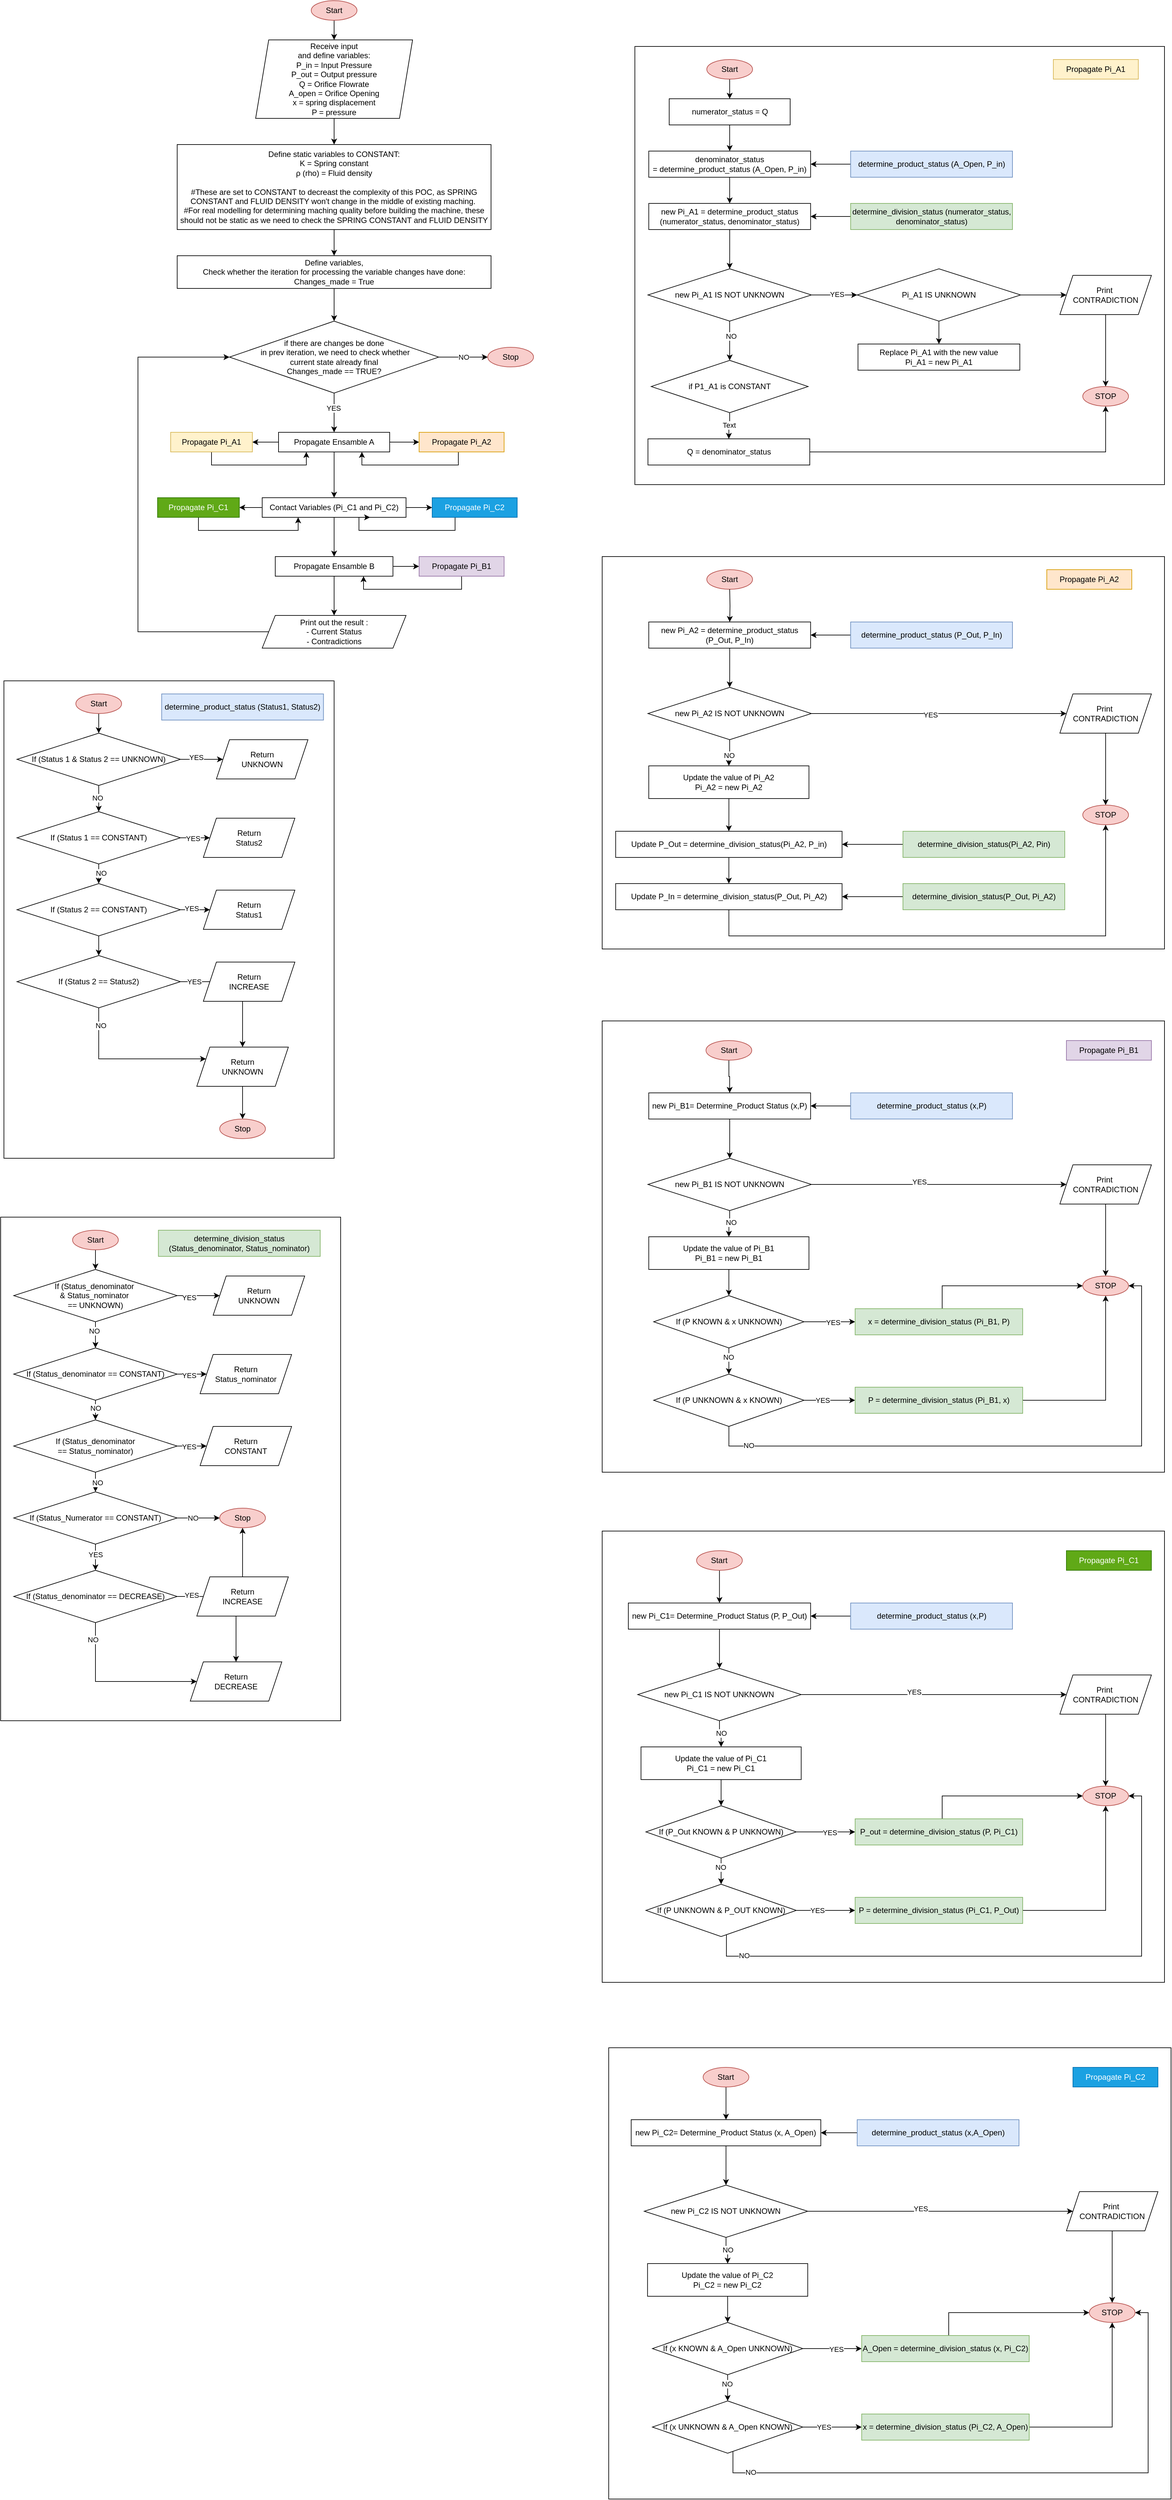 <mxfile version="27.0.9">
  <diagram name="Page-1" id="YC5CuJzasxbCUM6w69e6">
    <mxGraphModel dx="1622" dy="501" grid="1" gridSize="10" guides="1" tooltips="1" connect="1" arrows="1" fold="1" page="1" pageScale="1" pageWidth="850" pageHeight="1100" math="0" shadow="0">
      <root>
        <mxCell id="0" />
        <mxCell id="1" parent="0" />
        <mxCell id="FBVBkfOQxJxADPZxMkyh-40" value="" style="edgeStyle=orthogonalEdgeStyle;rounded=0;orthogonalLoop=1;jettySize=auto;html=1;" parent="1" source="xpuQMO9fg1y2TfyvHOE6-1" target="FBVBkfOQxJxADPZxMkyh-5" edge="1">
          <mxGeometry relative="1" as="geometry" />
        </mxCell>
        <mxCell id="xpuQMO9fg1y2TfyvHOE6-1" value="Define variables, &lt;br&gt;Check whether the iteration for processing the variable changes have done:&lt;div&gt;Changes_made = True&lt;/div&gt;" style="rounded=0;whiteSpace=wrap;html=1;" parent="1" vertex="1">
          <mxGeometry x="150" y="490" width="480" height="50" as="geometry" />
        </mxCell>
        <mxCell id="FBVBkfOQxJxADPZxMkyh-42" value="" style="edgeStyle=orthogonalEdgeStyle;rounded=0;orthogonalLoop=1;jettySize=auto;html=1;" parent="1" source="FBVBkfOQxJxADPZxMkyh-1" target="FBVBkfOQxJxADPZxMkyh-3" edge="1">
          <mxGeometry relative="1" as="geometry" />
        </mxCell>
        <mxCell id="FBVBkfOQxJxADPZxMkyh-1" value="Start" style="ellipse;whiteSpace=wrap;html=1;fillColor=#f8cecc;strokeColor=#b85450;" parent="1" vertex="1">
          <mxGeometry x="355" y="100" width="70" height="30" as="geometry" />
        </mxCell>
        <mxCell id="FBVBkfOQxJxADPZxMkyh-2" value="Stop" style="ellipse;whiteSpace=wrap;html=1;fillColor=#f8cecc;strokeColor=#b85450;" parent="1" vertex="1">
          <mxGeometry x="625" y="630" width="70" height="30" as="geometry" />
        </mxCell>
        <mxCell id="FBVBkfOQxJxADPZxMkyh-43" value="" style="edgeStyle=orthogonalEdgeStyle;rounded=0;orthogonalLoop=1;jettySize=auto;html=1;" parent="1" source="FBVBkfOQxJxADPZxMkyh-3" target="FBVBkfOQxJxADPZxMkyh-4" edge="1">
          <mxGeometry relative="1" as="geometry" />
        </mxCell>
        <mxCell id="FBVBkfOQxJxADPZxMkyh-3" value="Receive input &lt;br&gt;and define variables:&lt;div&gt;P_in = Input Pressure&lt;div&gt;P_out = Output pressure&lt;/div&gt;&lt;div&gt;Q = Orifice Flowrate&lt;/div&gt;&lt;div&gt;A_open = Orifice Opening&lt;/div&gt;&lt;div&gt;x =&amp;nbsp;spring displacement&lt;/div&gt;&lt;div&gt;P =&amp;nbsp;pressure&lt;/div&gt;&lt;/div&gt;" style="shape=parallelogram;perimeter=parallelogramPerimeter;whiteSpace=wrap;html=1;fixedSize=1;" parent="1" vertex="1">
          <mxGeometry x="270" y="160" width="240" height="120" as="geometry" />
        </mxCell>
        <mxCell id="FBVBkfOQxJxADPZxMkyh-44" value="" style="edgeStyle=orthogonalEdgeStyle;rounded=0;orthogonalLoop=1;jettySize=auto;html=1;" parent="1" source="FBVBkfOQxJxADPZxMkyh-4" target="xpuQMO9fg1y2TfyvHOE6-1" edge="1">
          <mxGeometry relative="1" as="geometry" />
        </mxCell>
        <mxCell id="FBVBkfOQxJxADPZxMkyh-4" value="Define static variables to CONSTANT:&lt;div&gt;&lt;div&gt;K = Spring constant&lt;/div&gt;&lt;div&gt;ρ (rho) = Fluid density&lt;/div&gt;&lt;/div&gt;&lt;div&gt;&lt;br&gt;&lt;/div&gt;&lt;div&gt;#These are set to CONSTANT to decreast the complexity of this POC, as SPRING CONSTANT and FLUID DENSITY won&#39;t change in the middle of existing maching.&amp;nbsp;&lt;/div&gt;&lt;div&gt;#For real modelling for determining maching quality before building the machine, these should not be static as we need to check the SPRING CONSTANT and FLUID DENSITY&lt;/div&gt;" style="rounded=0;whiteSpace=wrap;html=1;" parent="1" vertex="1">
          <mxGeometry x="150" y="320" width="480" height="130" as="geometry" />
        </mxCell>
        <mxCell id="FBVBkfOQxJxADPZxMkyh-7" value="" style="edgeStyle=orthogonalEdgeStyle;rounded=0;orthogonalLoop=1;jettySize=auto;html=1;" parent="1" source="FBVBkfOQxJxADPZxMkyh-5" target="FBVBkfOQxJxADPZxMkyh-6" edge="1">
          <mxGeometry relative="1" as="geometry" />
        </mxCell>
        <mxCell id="FBVBkfOQxJxADPZxMkyh-181" value="YES" style="edgeLabel;html=1;align=center;verticalAlign=middle;resizable=0;points=[];" parent="FBVBkfOQxJxADPZxMkyh-7" vertex="1" connectable="0">
          <mxGeometry x="-0.233" y="-1" relative="1" as="geometry">
            <mxPoint as="offset" />
          </mxGeometry>
        </mxCell>
        <mxCell id="FBVBkfOQxJxADPZxMkyh-41" value="" style="edgeStyle=orthogonalEdgeStyle;rounded=0;orthogonalLoop=1;jettySize=auto;html=1;" parent="1" source="FBVBkfOQxJxADPZxMkyh-5" target="FBVBkfOQxJxADPZxMkyh-2" edge="1">
          <mxGeometry relative="1" as="geometry" />
        </mxCell>
        <mxCell id="FBVBkfOQxJxADPZxMkyh-180" value="NO" style="edgeLabel;html=1;align=center;verticalAlign=middle;resizable=0;points=[];" parent="FBVBkfOQxJxADPZxMkyh-41" vertex="1" connectable="0">
          <mxGeometry x="0.003" relative="1" as="geometry">
            <mxPoint as="offset" />
          </mxGeometry>
        </mxCell>
        <mxCell id="FBVBkfOQxJxADPZxMkyh-5" value="if there are changes be done&lt;br&gt;&amp;nbsp;in prev iteration, we need to check whether &lt;br&gt;current state already final&lt;br&gt;Changes_made == TRUE?" style="rhombus;whiteSpace=wrap;html=1;" parent="1" vertex="1">
          <mxGeometry x="230" y="590" width="320" height="110" as="geometry" />
        </mxCell>
        <mxCell id="FBVBkfOQxJxADPZxMkyh-17" value="" style="edgeStyle=orthogonalEdgeStyle;rounded=0;orthogonalLoop=1;jettySize=auto;html=1;" parent="1" source="FBVBkfOQxJxADPZxMkyh-6" target="FBVBkfOQxJxADPZxMkyh-9" edge="1">
          <mxGeometry relative="1" as="geometry" />
        </mxCell>
        <mxCell id="FBVBkfOQxJxADPZxMkyh-18" value="" style="edgeStyle=orthogonalEdgeStyle;rounded=0;orthogonalLoop=1;jettySize=auto;html=1;" parent="1" source="FBVBkfOQxJxADPZxMkyh-6" target="FBVBkfOQxJxADPZxMkyh-8" edge="1">
          <mxGeometry relative="1" as="geometry" />
        </mxCell>
        <mxCell id="FBVBkfOQxJxADPZxMkyh-32" value="" style="edgeStyle=orthogonalEdgeStyle;rounded=0;orthogonalLoop=1;jettySize=auto;html=1;" parent="1" source="FBVBkfOQxJxADPZxMkyh-6" target="FBVBkfOQxJxADPZxMkyh-27" edge="1">
          <mxGeometry relative="1" as="geometry" />
        </mxCell>
        <mxCell id="FBVBkfOQxJxADPZxMkyh-6" value="Propagate Ensamble A" style="whiteSpace=wrap;html=1;" parent="1" vertex="1">
          <mxGeometry x="305" y="760" width="170" height="30" as="geometry" />
        </mxCell>
        <mxCell id="FBVBkfOQxJxADPZxMkyh-20" style="edgeStyle=orthogonalEdgeStyle;rounded=0;orthogonalLoop=1;jettySize=auto;html=1;entryX=0.25;entryY=1;entryDx=0;entryDy=0;exitX=0.5;exitY=1;exitDx=0;exitDy=0;" parent="1" source="FBVBkfOQxJxADPZxMkyh-8" target="FBVBkfOQxJxADPZxMkyh-6" edge="1">
          <mxGeometry relative="1" as="geometry" />
        </mxCell>
        <mxCell id="FBVBkfOQxJxADPZxMkyh-8" value="Propagate Pi_A1" style="whiteSpace=wrap;html=1;fillColor=#fff2cc;strokeColor=#d6b656;" parent="1" vertex="1">
          <mxGeometry x="140" y="760" width="125" height="30" as="geometry" />
        </mxCell>
        <mxCell id="FBVBkfOQxJxADPZxMkyh-19" style="edgeStyle=orthogonalEdgeStyle;rounded=0;orthogonalLoop=1;jettySize=auto;html=1;entryX=0.75;entryY=1;entryDx=0;entryDy=0;" parent="1" source="FBVBkfOQxJxADPZxMkyh-9" target="FBVBkfOQxJxADPZxMkyh-6" edge="1">
          <mxGeometry relative="1" as="geometry">
            <Array as="points">
              <mxPoint x="580" y="810" />
              <mxPoint x="433" y="810" />
            </Array>
          </mxGeometry>
        </mxCell>
        <mxCell id="FBVBkfOQxJxADPZxMkyh-9" value="Propagate Pi_A2" style="whiteSpace=wrap;html=1;fillColor=#ffe6cc;strokeColor=#d79b00;" parent="1" vertex="1">
          <mxGeometry x="520" y="760" width="130" height="30" as="geometry" />
        </mxCell>
        <mxCell id="FBVBkfOQxJxADPZxMkyh-23" value="" style="edgeStyle=orthogonalEdgeStyle;rounded=0;orthogonalLoop=1;jettySize=auto;html=1;" parent="1" source="FBVBkfOQxJxADPZxMkyh-14" target="FBVBkfOQxJxADPZxMkyh-22" edge="1">
          <mxGeometry relative="1" as="geometry" />
        </mxCell>
        <mxCell id="FBVBkfOQxJxADPZxMkyh-38" value="" style="edgeStyle=orthogonalEdgeStyle;rounded=0;orthogonalLoop=1;jettySize=auto;html=1;" parent="1" source="FBVBkfOQxJxADPZxMkyh-14" target="FBVBkfOQxJxADPZxMkyh-37" edge="1">
          <mxGeometry relative="1" as="geometry" />
        </mxCell>
        <mxCell id="FBVBkfOQxJxADPZxMkyh-14" value="Propagate Ensamble B" style="whiteSpace=wrap;html=1;" parent="1" vertex="1">
          <mxGeometry x="300" y="950" width="180" height="30" as="geometry" />
        </mxCell>
        <mxCell id="FBVBkfOQxJxADPZxMkyh-24" style="edgeStyle=orthogonalEdgeStyle;rounded=0;orthogonalLoop=1;jettySize=auto;html=1;entryX=0.75;entryY=1;entryDx=0;entryDy=0;exitX=0.5;exitY=1;exitDx=0;exitDy=0;" parent="1" source="FBVBkfOQxJxADPZxMkyh-22" target="FBVBkfOQxJxADPZxMkyh-14" edge="1">
          <mxGeometry relative="1" as="geometry" />
        </mxCell>
        <mxCell id="FBVBkfOQxJxADPZxMkyh-22" value="Propagate Pi_B1" style="whiteSpace=wrap;html=1;fillColor=#e1d5e7;strokeColor=#9673a6;" parent="1" vertex="1">
          <mxGeometry x="520" y="950" width="130" height="30" as="geometry" />
        </mxCell>
        <mxCell id="FBVBkfOQxJxADPZxMkyh-25" value="" style="edgeStyle=orthogonalEdgeStyle;rounded=0;orthogonalLoop=1;jettySize=auto;html=1;" parent="1" source="FBVBkfOQxJxADPZxMkyh-27" target="FBVBkfOQxJxADPZxMkyh-31" edge="1">
          <mxGeometry relative="1" as="geometry" />
        </mxCell>
        <mxCell id="FBVBkfOQxJxADPZxMkyh-26" value="" style="edgeStyle=orthogonalEdgeStyle;rounded=0;orthogonalLoop=1;jettySize=auto;html=1;" parent="1" source="FBVBkfOQxJxADPZxMkyh-27" target="FBVBkfOQxJxADPZxMkyh-29" edge="1">
          <mxGeometry relative="1" as="geometry" />
        </mxCell>
        <mxCell id="FBVBkfOQxJxADPZxMkyh-33" value="" style="edgeStyle=orthogonalEdgeStyle;rounded=0;orthogonalLoop=1;jettySize=auto;html=1;" parent="1" source="FBVBkfOQxJxADPZxMkyh-27" target="FBVBkfOQxJxADPZxMkyh-14" edge="1">
          <mxGeometry relative="1" as="geometry" />
        </mxCell>
        <mxCell id="FBVBkfOQxJxADPZxMkyh-27" value="Contact Variables (Pi_C1 and Pi_C2)" style="whiteSpace=wrap;html=1;" parent="1" vertex="1">
          <mxGeometry x="280" y="860" width="220" height="30" as="geometry" />
        </mxCell>
        <mxCell id="FBVBkfOQxJxADPZxMkyh-28" style="edgeStyle=orthogonalEdgeStyle;rounded=0;orthogonalLoop=1;jettySize=auto;html=1;entryX=0.25;entryY=1;entryDx=0;entryDy=0;exitX=0.5;exitY=1;exitDx=0;exitDy=0;" parent="1" source="FBVBkfOQxJxADPZxMkyh-29" target="FBVBkfOQxJxADPZxMkyh-27" edge="1">
          <mxGeometry relative="1" as="geometry" />
        </mxCell>
        <mxCell id="FBVBkfOQxJxADPZxMkyh-29" value="Propagate Pi_C1" style="whiteSpace=wrap;html=1;fillColor=#60a917;fontColor=#ffffff;strokeColor=#2D7600;" parent="1" vertex="1">
          <mxGeometry x="120" y="860" width="125" height="30" as="geometry" />
        </mxCell>
        <mxCell id="FBVBkfOQxJxADPZxMkyh-30" style="edgeStyle=orthogonalEdgeStyle;rounded=0;orthogonalLoop=1;jettySize=auto;html=1;entryX=0.75;entryY=1;entryDx=0;entryDy=0;" parent="1" source="FBVBkfOQxJxADPZxMkyh-31" target="FBVBkfOQxJxADPZxMkyh-27" edge="1">
          <mxGeometry relative="1" as="geometry">
            <Array as="points">
              <mxPoint x="575" y="910" />
              <mxPoint x="428" y="910" />
            </Array>
          </mxGeometry>
        </mxCell>
        <mxCell id="FBVBkfOQxJxADPZxMkyh-31" value="Propagate Pi_C2" style="whiteSpace=wrap;html=1;fillColor=#1ba1e2;fontColor=#ffffff;strokeColor=#006EAF;" parent="1" vertex="1">
          <mxGeometry x="540" y="860" width="130" height="30" as="geometry" />
        </mxCell>
        <mxCell id="FBVBkfOQxJxADPZxMkyh-39" style="edgeStyle=orthogonalEdgeStyle;rounded=0;orthogonalLoop=1;jettySize=auto;html=1;entryX=0;entryY=0.5;entryDx=0;entryDy=0;" parent="1" source="FBVBkfOQxJxADPZxMkyh-37" target="FBVBkfOQxJxADPZxMkyh-5" edge="1">
          <mxGeometry relative="1" as="geometry">
            <Array as="points">
              <mxPoint x="90" y="1065" />
              <mxPoint x="90" y="645" />
            </Array>
          </mxGeometry>
        </mxCell>
        <mxCell id="FBVBkfOQxJxADPZxMkyh-37" value="Print out the result :&lt;br&gt;- Current Status&lt;br&gt;- Contradictions" style="shape=parallelogram;perimeter=parallelogramPerimeter;whiteSpace=wrap;html=1;fixedSize=1;" parent="1" vertex="1">
          <mxGeometry x="280" y="1040" width="220" height="50" as="geometry" />
        </mxCell>
        <mxCell id="FBVBkfOQxJxADPZxMkyh-75" value="" style="rounded=0;whiteSpace=wrap;html=1;" parent="1" vertex="1">
          <mxGeometry x="850" y="170" width="810" height="670" as="geometry" />
        </mxCell>
        <mxCell id="FBVBkfOQxJxADPZxMkyh-76" value="Propagate Pi_A1" style="whiteSpace=wrap;html=1;fillColor=#fff2cc;strokeColor=#d6b656;" parent="1" vertex="1">
          <mxGeometry x="1490" y="190" width="130" height="30" as="geometry" />
        </mxCell>
        <mxCell id="FBVBkfOQxJxADPZxMkyh-77" value="" style="edgeStyle=orthogonalEdgeStyle;rounded=0;orthogonalLoop=1;jettySize=auto;html=1;" parent="1" source="FBVBkfOQxJxADPZxMkyh-78" target="FBVBkfOQxJxADPZxMkyh-80" edge="1">
          <mxGeometry relative="1" as="geometry" />
        </mxCell>
        <mxCell id="FBVBkfOQxJxADPZxMkyh-78" value="Start" style="ellipse;whiteSpace=wrap;html=1;fillColor=#f8cecc;strokeColor=#b85450;" parent="1" vertex="1">
          <mxGeometry x="960" y="190" width="70" height="30" as="geometry" />
        </mxCell>
        <mxCell id="FBVBkfOQxJxADPZxMkyh-79" value="" style="edgeStyle=orthogonalEdgeStyle;rounded=0;orthogonalLoop=1;jettySize=auto;html=1;" parent="1" source="FBVBkfOQxJxADPZxMkyh-80" target="FBVBkfOQxJxADPZxMkyh-82" edge="1">
          <mxGeometry relative="1" as="geometry" />
        </mxCell>
        <mxCell id="FBVBkfOQxJxADPZxMkyh-80" value="numerator_status = Q" style="whiteSpace=wrap;html=1;" parent="1" vertex="1">
          <mxGeometry x="902.5" y="250" width="185" height="40" as="geometry" />
        </mxCell>
        <mxCell id="FBVBkfOQxJxADPZxMkyh-81" value="" style="edgeStyle=orthogonalEdgeStyle;rounded=0;orthogonalLoop=1;jettySize=auto;html=1;" parent="1" source="FBVBkfOQxJxADPZxMkyh-82" target="FBVBkfOQxJxADPZxMkyh-84" edge="1">
          <mxGeometry relative="1" as="geometry" />
        </mxCell>
        <mxCell id="FBVBkfOQxJxADPZxMkyh-82" value="denominator_status =&amp;nbsp;determine_product_status (A_Open, P_in)" style="whiteSpace=wrap;html=1;" parent="1" vertex="1">
          <mxGeometry x="871.25" y="330" width="247.5" height="40" as="geometry" />
        </mxCell>
        <mxCell id="FBVBkfOQxJxADPZxMkyh-83" value="" style="edgeStyle=orthogonalEdgeStyle;rounded=0;orthogonalLoop=1;jettySize=auto;html=1;" parent="1" source="FBVBkfOQxJxADPZxMkyh-84" target="FBVBkfOQxJxADPZxMkyh-87" edge="1">
          <mxGeometry relative="1" as="geometry" />
        </mxCell>
        <mxCell id="FBVBkfOQxJxADPZxMkyh-84" value="new Pi_A1 =&amp;nbsp;determine_product_status (numerator_status, denominator_status)" style="whiteSpace=wrap;html=1;" parent="1" vertex="1">
          <mxGeometry x="871.25" y="410" width="247.5" height="40" as="geometry" />
        </mxCell>
        <mxCell id="FBVBkfOQxJxADPZxMkyh-85" value="" style="edgeStyle=orthogonalEdgeStyle;rounded=0;orthogonalLoop=1;jettySize=auto;html=1;" parent="1" source="FBVBkfOQxJxADPZxMkyh-87" target="FBVBkfOQxJxADPZxMkyh-90" edge="1">
          <mxGeometry relative="1" as="geometry" />
        </mxCell>
        <mxCell id="FBVBkfOQxJxADPZxMkyh-182" value="YES" style="edgeLabel;html=1;align=center;verticalAlign=middle;resizable=0;points=[];" parent="FBVBkfOQxJxADPZxMkyh-85" vertex="1" connectable="0">
          <mxGeometry x="0.07" y="1" relative="1" as="geometry">
            <mxPoint x="1" as="offset" />
          </mxGeometry>
        </mxCell>
        <mxCell id="FBVBkfOQxJxADPZxMkyh-86" value="" style="edgeStyle=orthogonalEdgeStyle;rounded=0;orthogonalLoop=1;jettySize=auto;html=1;" parent="1" source="FBVBkfOQxJxADPZxMkyh-87" target="FBVBkfOQxJxADPZxMkyh-95" edge="1">
          <mxGeometry relative="1" as="geometry" />
        </mxCell>
        <mxCell id="FBVBkfOQxJxADPZxMkyh-183" value="NO" style="edgeLabel;html=1;align=center;verticalAlign=middle;resizable=0;points=[];" parent="FBVBkfOQxJxADPZxMkyh-86" vertex="1" connectable="0">
          <mxGeometry x="-0.259" y="2" relative="1" as="geometry">
            <mxPoint y="1" as="offset" />
          </mxGeometry>
        </mxCell>
        <mxCell id="FBVBkfOQxJxADPZxMkyh-87" value="new Pi_A1 IS NOT UNKNOWN" style="rhombus;whiteSpace=wrap;html=1;" parent="1" vertex="1">
          <mxGeometry x="870" y="510" width="250" height="80" as="geometry" />
        </mxCell>
        <mxCell id="FBVBkfOQxJxADPZxMkyh-88" value="" style="edgeStyle=orthogonalEdgeStyle;rounded=0;orthogonalLoop=1;jettySize=auto;html=1;" parent="1" source="FBVBkfOQxJxADPZxMkyh-90" target="FBVBkfOQxJxADPZxMkyh-91" edge="1">
          <mxGeometry relative="1" as="geometry" />
        </mxCell>
        <mxCell id="FBVBkfOQxJxADPZxMkyh-89" value="" style="edgeStyle=orthogonalEdgeStyle;rounded=0;orthogonalLoop=1;jettySize=auto;html=1;" parent="1" source="FBVBkfOQxJxADPZxMkyh-90" target="FBVBkfOQxJxADPZxMkyh-93" edge="1">
          <mxGeometry relative="1" as="geometry" />
        </mxCell>
        <mxCell id="FBVBkfOQxJxADPZxMkyh-90" value="Pi_A1 IS UNKNOWN" style="rhombus;whiteSpace=wrap;html=1;" parent="1" vertex="1">
          <mxGeometry x="1190" y="510" width="250" height="80" as="geometry" />
        </mxCell>
        <mxCell id="FBVBkfOQxJxADPZxMkyh-91" value="Replace Pi_A1 with the new value&lt;br&gt;Pi_A1 = new Pi_A1" style="whiteSpace=wrap;html=1;" parent="1" vertex="1">
          <mxGeometry x="1191.25" y="625" width="247.5" height="40" as="geometry" />
        </mxCell>
        <mxCell id="FBVBkfOQxJxADPZxMkyh-92" value="" style="edgeStyle=orthogonalEdgeStyle;rounded=0;orthogonalLoop=1;jettySize=auto;html=1;" parent="1" source="FBVBkfOQxJxADPZxMkyh-93" target="FBVBkfOQxJxADPZxMkyh-94" edge="1">
          <mxGeometry relative="1" as="geometry" />
        </mxCell>
        <mxCell id="FBVBkfOQxJxADPZxMkyh-93" value="Print&amp;nbsp;&lt;div&gt;CONTRADICTION&lt;/div&gt;" style="shape=parallelogram;perimeter=parallelogramPerimeter;whiteSpace=wrap;html=1;fixedSize=1;" parent="1" vertex="1">
          <mxGeometry x="1500" y="520" width="140" height="60" as="geometry" />
        </mxCell>
        <mxCell id="FBVBkfOQxJxADPZxMkyh-94" value="STOP" style="ellipse;whiteSpace=wrap;html=1;fillColor=#f8cecc;strokeColor=#b85450;" parent="1" vertex="1">
          <mxGeometry x="1535" y="690" width="70" height="30" as="geometry" />
        </mxCell>
        <mxCell id="FBVBkfOQxJxADPZxMkyh-141" value="" style="edgeStyle=orthogonalEdgeStyle;rounded=0;orthogonalLoop=1;jettySize=auto;html=1;" parent="1" source="FBVBkfOQxJxADPZxMkyh-95" target="FBVBkfOQxJxADPZxMkyh-97" edge="1">
          <mxGeometry relative="1" as="geometry" />
        </mxCell>
        <mxCell id="FBVBkfOQxJxADPZxMkyh-184" value="Text" style="edgeLabel;html=1;align=center;verticalAlign=middle;resizable=0;points=[];" parent="FBVBkfOQxJxADPZxMkyh-141" vertex="1" connectable="0">
          <mxGeometry x="-0.163" y="-1" relative="1" as="geometry">
            <mxPoint y="1" as="offset" />
          </mxGeometry>
        </mxCell>
        <mxCell id="FBVBkfOQxJxADPZxMkyh-95" value="if P1_A1 is CONSTANT" style="rhombus;whiteSpace=wrap;html=1;" parent="1" vertex="1">
          <mxGeometry x="875" y="650" width="240" height="80" as="geometry" />
        </mxCell>
        <mxCell id="FBVBkfOQxJxADPZxMkyh-96" style="edgeStyle=orthogonalEdgeStyle;rounded=0;orthogonalLoop=1;jettySize=auto;html=1;entryX=0.5;entryY=1;entryDx=0;entryDy=0;" parent="1" source="FBVBkfOQxJxADPZxMkyh-97" target="FBVBkfOQxJxADPZxMkyh-94" edge="1">
          <mxGeometry relative="1" as="geometry">
            <Array as="points">
              <mxPoint x="1570" y="790" />
            </Array>
          </mxGeometry>
        </mxCell>
        <mxCell id="FBVBkfOQxJxADPZxMkyh-97" value="Q = denominator_status" style="whiteSpace=wrap;html=1;" parent="1" vertex="1">
          <mxGeometry x="870.01" y="770" width="247.5" height="40" as="geometry" />
        </mxCell>
        <mxCell id="FBVBkfOQxJxADPZxMkyh-98" value="" style="edgeStyle=orthogonalEdgeStyle;rounded=0;orthogonalLoop=1;jettySize=auto;html=1;" parent="1" source="FBVBkfOQxJxADPZxMkyh-99" target="FBVBkfOQxJxADPZxMkyh-82" edge="1">
          <mxGeometry relative="1" as="geometry" />
        </mxCell>
        <mxCell id="FBVBkfOQxJxADPZxMkyh-99" value="determine_product_status (A_Open, P_in)" style="whiteSpace=wrap;html=1;fillColor=#dae8fc;strokeColor=#6c8ebf;" parent="1" vertex="1">
          <mxGeometry x="1180" y="330" width="247.5" height="40" as="geometry" />
        </mxCell>
        <mxCell id="FBVBkfOQxJxADPZxMkyh-100" value="" style="edgeStyle=orthogonalEdgeStyle;rounded=0;orthogonalLoop=1;jettySize=auto;html=1;" parent="1" source="FBVBkfOQxJxADPZxMkyh-101" target="FBVBkfOQxJxADPZxMkyh-84" edge="1">
          <mxGeometry relative="1" as="geometry" />
        </mxCell>
        <mxCell id="FBVBkfOQxJxADPZxMkyh-101" value="determine_division_status (numerator_status, denominator_status)" style="whiteSpace=wrap;html=1;fillColor=#d5e8d4;strokeColor=#82b366;" parent="1" vertex="1">
          <mxGeometry x="1180" y="410" width="247.5" height="40" as="geometry" />
        </mxCell>
        <mxCell id="FBVBkfOQxJxADPZxMkyh-102" value="" style="rounded=0;whiteSpace=wrap;html=1;" parent="1" vertex="1">
          <mxGeometry x="800" y="950" width="860" height="600" as="geometry" />
        </mxCell>
        <mxCell id="FBVBkfOQxJxADPZxMkyh-103" value="Propagate Pi_A2" style="whiteSpace=wrap;html=1;fillColor=#ffe6cc;strokeColor=#d79b00;" parent="1" vertex="1">
          <mxGeometry x="1480" y="970" width="130" height="30" as="geometry" />
        </mxCell>
        <mxCell id="FBVBkfOQxJxADPZxMkyh-105" value="Start" style="ellipse;whiteSpace=wrap;html=1;fillColor=#f8cecc;strokeColor=#b85450;" parent="1" vertex="1">
          <mxGeometry x="960" y="970" width="70" height="30" as="geometry" />
        </mxCell>
        <mxCell id="FBVBkfOQxJxADPZxMkyh-129" style="edgeStyle=orthogonalEdgeStyle;rounded=0;orthogonalLoop=1;jettySize=auto;html=1;" parent="1" target="FBVBkfOQxJxADPZxMkyh-111" edge="1">
          <mxGeometry relative="1" as="geometry">
            <mxPoint x="995" y="1000" as="sourcePoint" />
          </mxGeometry>
        </mxCell>
        <mxCell id="FBVBkfOQxJxADPZxMkyh-110" value="" style="edgeStyle=orthogonalEdgeStyle;rounded=0;orthogonalLoop=1;jettySize=auto;html=1;" parent="1" source="FBVBkfOQxJxADPZxMkyh-111" target="FBVBkfOQxJxADPZxMkyh-114" edge="1">
          <mxGeometry relative="1" as="geometry" />
        </mxCell>
        <mxCell id="FBVBkfOQxJxADPZxMkyh-111" value="new Pi_A2 =&amp;nbsp;determine_product_status (P_Out, P_In)" style="whiteSpace=wrap;html=1;" parent="1" vertex="1">
          <mxGeometry x="871.25" y="1050" width="247.5" height="40" as="geometry" />
        </mxCell>
        <mxCell id="FBVBkfOQxJxADPZxMkyh-130" style="edgeStyle=orthogonalEdgeStyle;rounded=0;orthogonalLoop=1;jettySize=auto;html=1;entryX=0;entryY=0.5;entryDx=0;entryDy=0;" parent="1" source="FBVBkfOQxJxADPZxMkyh-114" target="FBVBkfOQxJxADPZxMkyh-120" edge="1">
          <mxGeometry relative="1" as="geometry" />
        </mxCell>
        <mxCell id="FBVBkfOQxJxADPZxMkyh-189" value="YES" style="edgeLabel;html=1;align=center;verticalAlign=middle;resizable=0;points=[];" parent="FBVBkfOQxJxADPZxMkyh-130" vertex="1" connectable="0">
          <mxGeometry x="-0.073" y="-2" relative="1" as="geometry">
            <mxPoint x="1" as="offset" />
          </mxGeometry>
        </mxCell>
        <mxCell id="FBVBkfOQxJxADPZxMkyh-132" value="" style="edgeStyle=orthogonalEdgeStyle;rounded=0;orthogonalLoop=1;jettySize=auto;html=1;" parent="1" source="FBVBkfOQxJxADPZxMkyh-114" target="FBVBkfOQxJxADPZxMkyh-131" edge="1">
          <mxGeometry relative="1" as="geometry" />
        </mxCell>
        <mxCell id="FBVBkfOQxJxADPZxMkyh-188" value="NO" style="edgeLabel;html=1;align=center;verticalAlign=middle;resizable=0;points=[];" parent="FBVBkfOQxJxADPZxMkyh-132" vertex="1" connectable="0">
          <mxGeometry x="0.214" relative="1" as="geometry">
            <mxPoint as="offset" />
          </mxGeometry>
        </mxCell>
        <mxCell id="FBVBkfOQxJxADPZxMkyh-114" value="new Pi_A2 IS NOT UNKNOWN" style="rhombus;whiteSpace=wrap;html=1;" parent="1" vertex="1">
          <mxGeometry x="870" y="1150" width="250" height="80" as="geometry" />
        </mxCell>
        <mxCell id="FBVBkfOQxJxADPZxMkyh-119" value="" style="edgeStyle=orthogonalEdgeStyle;rounded=0;orthogonalLoop=1;jettySize=auto;html=1;" parent="1" source="FBVBkfOQxJxADPZxMkyh-120" target="FBVBkfOQxJxADPZxMkyh-121" edge="1">
          <mxGeometry relative="1" as="geometry" />
        </mxCell>
        <mxCell id="FBVBkfOQxJxADPZxMkyh-120" value="Print&amp;nbsp;&lt;div&gt;CONTRADICTION&lt;/div&gt;" style="shape=parallelogram;perimeter=parallelogramPerimeter;whiteSpace=wrap;html=1;fixedSize=1;" parent="1" vertex="1">
          <mxGeometry x="1500" y="1160" width="140" height="60" as="geometry" />
        </mxCell>
        <mxCell id="FBVBkfOQxJxADPZxMkyh-121" value="STOP" style="ellipse;whiteSpace=wrap;html=1;fillColor=#f8cecc;strokeColor=#b85450;" parent="1" vertex="1">
          <mxGeometry x="1535" y="1330" width="70" height="30" as="geometry" />
        </mxCell>
        <mxCell id="FBVBkfOQxJxADPZxMkyh-125" value="" style="edgeStyle=orthogonalEdgeStyle;rounded=0;orthogonalLoop=1;jettySize=auto;html=1;" parent="1" edge="1">
          <mxGeometry relative="1" as="geometry">
            <mxPoint x="1118.75" y="1060" as="targetPoint" />
          </mxGeometry>
        </mxCell>
        <mxCell id="FBVBkfOQxJxADPZxMkyh-127" value="" style="edgeStyle=orthogonalEdgeStyle;rounded=0;orthogonalLoop=1;jettySize=auto;html=1;" parent="1" source="FBVBkfOQxJxADPZxMkyh-128" target="FBVBkfOQxJxADPZxMkyh-111" edge="1">
          <mxGeometry relative="1" as="geometry" />
        </mxCell>
        <mxCell id="FBVBkfOQxJxADPZxMkyh-128" value="determine_product_status (P_Out, P_In)" style="whiteSpace=wrap;html=1;fillColor=#dae8fc;strokeColor=#6c8ebf;" parent="1" vertex="1">
          <mxGeometry x="1180" y="1050" width="247.5" height="40" as="geometry" />
        </mxCell>
        <mxCell id="FBVBkfOQxJxADPZxMkyh-134" value="" style="edgeStyle=orthogonalEdgeStyle;rounded=0;orthogonalLoop=1;jettySize=auto;html=1;" parent="1" source="FBVBkfOQxJxADPZxMkyh-131" target="FBVBkfOQxJxADPZxMkyh-133" edge="1">
          <mxGeometry relative="1" as="geometry" />
        </mxCell>
        <mxCell id="FBVBkfOQxJxADPZxMkyh-131" value="Update the value of Pi_A2&lt;br&gt;Pi_A2 = new Pi_A2" style="whiteSpace=wrap;html=1;" parent="1" vertex="1">
          <mxGeometry x="871.25" y="1270" width="245" height="50" as="geometry" />
        </mxCell>
        <mxCell id="FBVBkfOQxJxADPZxMkyh-142" style="edgeStyle=orthogonalEdgeStyle;rounded=0;orthogonalLoop=1;jettySize=auto;html=1;entryX=0.5;entryY=0;entryDx=0;entryDy=0;" parent="1" source="FBVBkfOQxJxADPZxMkyh-133" target="FBVBkfOQxJxADPZxMkyh-137" edge="1">
          <mxGeometry relative="1" as="geometry" />
        </mxCell>
        <mxCell id="FBVBkfOQxJxADPZxMkyh-133" value="Update P_Out =&amp;nbsp;&lt;span style=&quot;background-color: transparent; color: light-dark(rgb(0, 0, 0), rgb(255, 255, 255));&quot;&gt;determine_division_status(Pi_A2, P_in)&lt;/span&gt;" style="whiteSpace=wrap;html=1;" parent="1" vertex="1">
          <mxGeometry x="820.63" y="1370" width="346.25" height="40" as="geometry" />
        </mxCell>
        <mxCell id="FBVBkfOQxJxADPZxMkyh-140" value="" style="edgeStyle=orthogonalEdgeStyle;rounded=0;orthogonalLoop=1;jettySize=auto;html=1;" parent="1" source="FBVBkfOQxJxADPZxMkyh-136" target="FBVBkfOQxJxADPZxMkyh-133" edge="1">
          <mxGeometry relative="1" as="geometry" />
        </mxCell>
        <mxCell id="FBVBkfOQxJxADPZxMkyh-136" value="determine_division_status(Pi_A2, Pin)" style="whiteSpace=wrap;html=1;fillColor=#d5e8d4;strokeColor=#82b366;" parent="1" vertex="1">
          <mxGeometry x="1260" y="1370" width="247.5" height="40" as="geometry" />
        </mxCell>
        <mxCell id="FBVBkfOQxJxADPZxMkyh-137" value="Update P_In =&amp;nbsp;&lt;span style=&quot;background-color: transparent; color: light-dark(rgb(0, 0, 0), rgb(255, 255, 255));&quot;&gt;determine_division_status(P_Out, Pi_A2)&lt;/span&gt;" style="whiteSpace=wrap;html=1;" parent="1" vertex="1">
          <mxGeometry x="820.63" y="1450" width="346.25" height="40" as="geometry" />
        </mxCell>
        <mxCell id="FBVBkfOQxJxADPZxMkyh-139" value="" style="edgeStyle=orthogonalEdgeStyle;rounded=0;orthogonalLoop=1;jettySize=auto;html=1;" parent="1" source="FBVBkfOQxJxADPZxMkyh-138" target="FBVBkfOQxJxADPZxMkyh-137" edge="1">
          <mxGeometry relative="1" as="geometry" />
        </mxCell>
        <mxCell id="FBVBkfOQxJxADPZxMkyh-143" style="edgeStyle=orthogonalEdgeStyle;rounded=0;orthogonalLoop=1;jettySize=auto;html=1;exitX=0.5;exitY=1;exitDx=0;exitDy=0;" parent="1" source="FBVBkfOQxJxADPZxMkyh-137" target="FBVBkfOQxJxADPZxMkyh-121" edge="1">
          <mxGeometry relative="1" as="geometry">
            <Array as="points">
              <mxPoint x="994" y="1530" />
              <mxPoint x="1570" y="1530" />
            </Array>
          </mxGeometry>
        </mxCell>
        <mxCell id="FBVBkfOQxJxADPZxMkyh-138" value="determine_division_status(P_Out, Pi_A2)" style="whiteSpace=wrap;html=1;fillColor=#d5e8d4;strokeColor=#82b366;" parent="1" vertex="1">
          <mxGeometry x="1260" y="1450" width="247.5" height="40" as="geometry" />
        </mxCell>
        <mxCell id="FBVBkfOQxJxADPZxMkyh-145" value="" style="rounded=0;whiteSpace=wrap;html=1;" parent="1" vertex="1">
          <mxGeometry x="800" y="1660" width="860" height="690" as="geometry" />
        </mxCell>
        <mxCell id="FBVBkfOQxJxADPZxMkyh-146" value="Propagate Pi_B1" style="whiteSpace=wrap;html=1;fillColor=#e1d5e7;strokeColor=#9673a6;" parent="1" vertex="1">
          <mxGeometry x="1510" y="1690" width="130" height="30" as="geometry" />
        </mxCell>
        <mxCell id="FBVBkfOQxJxADPZxMkyh-172" style="edgeStyle=orthogonalEdgeStyle;rounded=0;orthogonalLoop=1;jettySize=auto;html=1;entryX=0.5;entryY=0;entryDx=0;entryDy=0;" parent="1" source="FBVBkfOQxJxADPZxMkyh-148" target="FBVBkfOQxJxADPZxMkyh-152" edge="1">
          <mxGeometry relative="1" as="geometry" />
        </mxCell>
        <mxCell id="FBVBkfOQxJxADPZxMkyh-148" value="Start" style="ellipse;whiteSpace=wrap;html=1;fillColor=#f8cecc;strokeColor=#b85450;" parent="1" vertex="1">
          <mxGeometry x="958.76" y="1690" width="70" height="30" as="geometry" />
        </mxCell>
        <mxCell id="FBVBkfOQxJxADPZxMkyh-151" value="" style="edgeStyle=orthogonalEdgeStyle;rounded=0;orthogonalLoop=1;jettySize=auto;html=1;" parent="1" source="FBVBkfOQxJxADPZxMkyh-152" target="FBVBkfOQxJxADPZxMkyh-155" edge="1">
          <mxGeometry relative="1" as="geometry" />
        </mxCell>
        <mxCell id="FBVBkfOQxJxADPZxMkyh-152" value="new Pi_B1= Determine_Product Status (x,P)" style="whiteSpace=wrap;html=1;" parent="1" vertex="1">
          <mxGeometry x="871.25" y="1770" width="247.5" height="40" as="geometry" />
        </mxCell>
        <mxCell id="FBVBkfOQxJxADPZxMkyh-153" style="edgeStyle=orthogonalEdgeStyle;rounded=0;orthogonalLoop=1;jettySize=auto;html=1;entryX=0;entryY=0.5;entryDx=0;entryDy=0;" parent="1" source="FBVBkfOQxJxADPZxMkyh-155" target="FBVBkfOQxJxADPZxMkyh-157" edge="1">
          <mxGeometry relative="1" as="geometry" />
        </mxCell>
        <mxCell id="FBVBkfOQxJxADPZxMkyh-190" value="YES" style="edgeLabel;html=1;align=center;verticalAlign=middle;resizable=0;points=[];" parent="FBVBkfOQxJxADPZxMkyh-153" vertex="1" connectable="0">
          <mxGeometry x="-0.158" y="4" relative="1" as="geometry">
            <mxPoint x="1" as="offset" />
          </mxGeometry>
        </mxCell>
        <mxCell id="FBVBkfOQxJxADPZxMkyh-154" value="" style="edgeStyle=orthogonalEdgeStyle;rounded=0;orthogonalLoop=1;jettySize=auto;html=1;" parent="1" source="FBVBkfOQxJxADPZxMkyh-155" target="FBVBkfOQxJxADPZxMkyh-162" edge="1">
          <mxGeometry relative="1" as="geometry" />
        </mxCell>
        <mxCell id="FBVBkfOQxJxADPZxMkyh-191" value="NO" style="edgeLabel;html=1;align=center;verticalAlign=middle;resizable=0;points=[];" parent="FBVBkfOQxJxADPZxMkyh-154" vertex="1" connectable="0">
          <mxGeometry x="-0.163" y="2" relative="1" as="geometry">
            <mxPoint y="1" as="offset" />
          </mxGeometry>
        </mxCell>
        <mxCell id="FBVBkfOQxJxADPZxMkyh-155" value="new Pi_B1 IS NOT UNKNOWN" style="rhombus;whiteSpace=wrap;html=1;" parent="1" vertex="1">
          <mxGeometry x="870" y="1870" width="250" height="80" as="geometry" />
        </mxCell>
        <mxCell id="FBVBkfOQxJxADPZxMkyh-156" value="" style="edgeStyle=orthogonalEdgeStyle;rounded=0;orthogonalLoop=1;jettySize=auto;html=1;" parent="1" source="FBVBkfOQxJxADPZxMkyh-157" target="FBVBkfOQxJxADPZxMkyh-158" edge="1">
          <mxGeometry relative="1" as="geometry" />
        </mxCell>
        <mxCell id="FBVBkfOQxJxADPZxMkyh-157" value="Print&amp;nbsp;&lt;div&gt;CONTRADICTION&lt;/div&gt;" style="shape=parallelogram;perimeter=parallelogramPerimeter;whiteSpace=wrap;html=1;fixedSize=1;" parent="1" vertex="1">
          <mxGeometry x="1500" y="1880" width="140" height="60" as="geometry" />
        </mxCell>
        <mxCell id="FBVBkfOQxJxADPZxMkyh-158" value="STOP" style="ellipse;whiteSpace=wrap;html=1;fillColor=#f8cecc;strokeColor=#b85450;" parent="1" vertex="1">
          <mxGeometry x="1535" y="2050" width="70" height="30" as="geometry" />
        </mxCell>
        <mxCell id="FBVBkfOQxJxADPZxMkyh-159" value="" style="edgeStyle=orthogonalEdgeStyle;rounded=0;orthogonalLoop=1;jettySize=auto;html=1;" parent="1" source="FBVBkfOQxJxADPZxMkyh-160" target="FBVBkfOQxJxADPZxMkyh-152" edge="1">
          <mxGeometry relative="1" as="geometry" />
        </mxCell>
        <mxCell id="FBVBkfOQxJxADPZxMkyh-160" value="determine_product_status (x,P)" style="whiteSpace=wrap;html=1;fillColor=#dae8fc;strokeColor=#6c8ebf;" parent="1" vertex="1">
          <mxGeometry x="1180" y="1770" width="247.5" height="40" as="geometry" />
        </mxCell>
        <mxCell id="FBVBkfOQxJxADPZxMkyh-174" value="" style="edgeStyle=orthogonalEdgeStyle;rounded=0;orthogonalLoop=1;jettySize=auto;html=1;" parent="1" source="FBVBkfOQxJxADPZxMkyh-162" target="FBVBkfOQxJxADPZxMkyh-173" edge="1">
          <mxGeometry relative="1" as="geometry" />
        </mxCell>
        <mxCell id="FBVBkfOQxJxADPZxMkyh-162" value="Update the value of Pi_B1&lt;br&gt;Pi_B1 = new Pi_B1" style="whiteSpace=wrap;html=1;" parent="1" vertex="1">
          <mxGeometry x="871.25" y="1990" width="245" height="50" as="geometry" />
        </mxCell>
        <mxCell id="FBVBkfOQxJxADPZxMkyh-176" value="" style="edgeStyle=orthogonalEdgeStyle;rounded=0;orthogonalLoop=1;jettySize=auto;html=1;" parent="1" source="FBVBkfOQxJxADPZxMkyh-173" target="FBVBkfOQxJxADPZxMkyh-175" edge="1">
          <mxGeometry relative="1" as="geometry" />
        </mxCell>
        <mxCell id="FBVBkfOQxJxADPZxMkyh-192" value="YES" style="edgeLabel;html=1;align=center;verticalAlign=middle;resizable=0;points=[];" parent="FBVBkfOQxJxADPZxMkyh-176" vertex="1" connectable="0">
          <mxGeometry x="0.118" y="-1" relative="1" as="geometry">
            <mxPoint as="offset" />
          </mxGeometry>
        </mxCell>
        <mxCell id="FBVBkfOQxJxADPZxMkyh-194" value="" style="edgeStyle=orthogonalEdgeStyle;rounded=0;orthogonalLoop=1;jettySize=auto;html=1;" parent="1" source="FBVBkfOQxJxADPZxMkyh-173" target="FBVBkfOQxJxADPZxMkyh-193" edge="1">
          <mxGeometry relative="1" as="geometry" />
        </mxCell>
        <mxCell id="FBVBkfOQxJxADPZxMkyh-195" value="NO" style="edgeLabel;html=1;align=center;verticalAlign=middle;resizable=0;points=[];" parent="FBVBkfOQxJxADPZxMkyh-194" vertex="1" connectable="0">
          <mxGeometry x="-0.334" y="-1" relative="1" as="geometry">
            <mxPoint as="offset" />
          </mxGeometry>
        </mxCell>
        <mxCell id="FBVBkfOQxJxADPZxMkyh-173" value="If (P KNOWN &amp;amp; x UNKNOWN)" style="rhombus;whiteSpace=wrap;html=1;" parent="1" vertex="1">
          <mxGeometry x="878.75" y="2080" width="230" height="80" as="geometry" />
        </mxCell>
        <mxCell id="FBVBkfOQxJxADPZxMkyh-200" style="edgeStyle=orthogonalEdgeStyle;rounded=0;orthogonalLoop=1;jettySize=auto;html=1;entryX=0;entryY=0.5;entryDx=0;entryDy=0;" parent="1" source="FBVBkfOQxJxADPZxMkyh-175" target="FBVBkfOQxJxADPZxMkyh-158" edge="1">
          <mxGeometry relative="1" as="geometry">
            <Array as="points">
              <mxPoint x="1320" y="2065" />
            </Array>
          </mxGeometry>
        </mxCell>
        <mxCell id="FBVBkfOQxJxADPZxMkyh-175" value="x =&amp;nbsp;&lt;span style=&quot;background-color: transparent; color: light-dark(rgb(0, 0, 0), rgb(255, 255, 255));&quot;&gt;determine_division_status (Pi_B1, P)&lt;/span&gt;" style="whiteSpace=wrap;html=1;fillColor=#d5e8d4;strokeColor=#82b366;" parent="1" vertex="1">
          <mxGeometry x="1186.88" y="2100" width="256.25" height="40" as="geometry" />
        </mxCell>
        <mxCell id="FBVBkfOQxJxADPZxMkyh-197" value="" style="edgeStyle=orthogonalEdgeStyle;rounded=0;orthogonalLoop=1;jettySize=auto;html=1;" parent="1" source="FBVBkfOQxJxADPZxMkyh-193" target="FBVBkfOQxJxADPZxMkyh-196" edge="1">
          <mxGeometry relative="1" as="geometry" />
        </mxCell>
        <mxCell id="FBVBkfOQxJxADPZxMkyh-198" value="YES" style="edgeLabel;html=1;align=center;verticalAlign=middle;resizable=0;points=[];" parent="FBVBkfOQxJxADPZxMkyh-197" vertex="1" connectable="0">
          <mxGeometry x="-0.284" relative="1" as="geometry">
            <mxPoint as="offset" />
          </mxGeometry>
        </mxCell>
        <mxCell id="FBVBkfOQxJxADPZxMkyh-201" style="edgeStyle=orthogonalEdgeStyle;rounded=0;orthogonalLoop=1;jettySize=auto;html=1;entryX=1;entryY=0.5;entryDx=0;entryDy=0;" parent="1" source="FBVBkfOQxJxADPZxMkyh-193" target="FBVBkfOQxJxADPZxMkyh-158" edge="1">
          <mxGeometry relative="1" as="geometry">
            <Array as="points">
              <mxPoint x="994" y="2310" />
              <mxPoint x="1625" y="2310" />
              <mxPoint x="1625" y="2065" />
            </Array>
          </mxGeometry>
        </mxCell>
        <mxCell id="FBVBkfOQxJxADPZxMkyh-202" value="NO" style="edgeLabel;html=1;align=center;verticalAlign=middle;resizable=0;points=[];" parent="FBVBkfOQxJxADPZxMkyh-201" vertex="1" connectable="0">
          <mxGeometry x="-0.869" y="1" relative="1" as="geometry">
            <mxPoint x="-1" as="offset" />
          </mxGeometry>
        </mxCell>
        <mxCell id="FBVBkfOQxJxADPZxMkyh-193" value="If (P UNKNOWN &amp;amp; x KNOWN)" style="rhombus;whiteSpace=wrap;html=1;" parent="1" vertex="1">
          <mxGeometry x="878.75" y="2200" width="230" height="80" as="geometry" />
        </mxCell>
        <mxCell id="FBVBkfOQxJxADPZxMkyh-199" style="edgeStyle=orthogonalEdgeStyle;rounded=0;orthogonalLoop=1;jettySize=auto;html=1;entryX=0.5;entryY=1;entryDx=0;entryDy=0;" parent="1" source="FBVBkfOQxJxADPZxMkyh-196" target="FBVBkfOQxJxADPZxMkyh-158" edge="1">
          <mxGeometry relative="1" as="geometry" />
        </mxCell>
        <mxCell id="FBVBkfOQxJxADPZxMkyh-196" value="P =&amp;nbsp;&lt;span style=&quot;background-color: transparent; color: light-dark(rgb(0, 0, 0), rgb(255, 255, 255));&quot;&gt;determine_division_status (Pi_B1, x)&lt;/span&gt;" style="whiteSpace=wrap;html=1;fillColor=#d5e8d4;strokeColor=#82b366;" parent="1" vertex="1">
          <mxGeometry x="1186.88" y="2220" width="256.25" height="40" as="geometry" />
        </mxCell>
        <mxCell id="FBVBkfOQxJxADPZxMkyh-203" value="" style="rounded=0;whiteSpace=wrap;html=1;" parent="1" vertex="1">
          <mxGeometry x="800" y="2440" width="860" height="690" as="geometry" />
        </mxCell>
        <mxCell id="FBVBkfOQxJxADPZxMkyh-204" value="Propagate Pi_C1" style="whiteSpace=wrap;html=1;fillColor=#60a917;strokeColor=#2D7600;fontColor=#ffffff;" parent="1" vertex="1">
          <mxGeometry x="1510" y="2470" width="130" height="30" as="geometry" />
        </mxCell>
        <mxCell id="FBVBkfOQxJxADPZxMkyh-205" style="edgeStyle=orthogonalEdgeStyle;rounded=0;orthogonalLoop=1;jettySize=auto;html=1;entryX=0.5;entryY=0;entryDx=0;entryDy=0;" parent="1" source="FBVBkfOQxJxADPZxMkyh-206" target="FBVBkfOQxJxADPZxMkyh-208" edge="1">
          <mxGeometry relative="1" as="geometry" />
        </mxCell>
        <mxCell id="FBVBkfOQxJxADPZxMkyh-206" value="Start" style="ellipse;whiteSpace=wrap;html=1;fillColor=#f8cecc;strokeColor=#b85450;" parent="1" vertex="1">
          <mxGeometry x="944.37" y="2470" width="70" height="30" as="geometry" />
        </mxCell>
        <mxCell id="FBVBkfOQxJxADPZxMkyh-207" value="" style="edgeStyle=orthogonalEdgeStyle;rounded=0;orthogonalLoop=1;jettySize=auto;html=1;" parent="1" source="FBVBkfOQxJxADPZxMkyh-208" target="FBVBkfOQxJxADPZxMkyh-213" edge="1">
          <mxGeometry relative="1" as="geometry" />
        </mxCell>
        <mxCell id="FBVBkfOQxJxADPZxMkyh-208" value="new Pi_C1= Determine_Product Status (P, P_Out)" style="whiteSpace=wrap;html=1;" parent="1" vertex="1">
          <mxGeometry x="840" y="2550" width="278.75" height="40" as="geometry" />
        </mxCell>
        <mxCell id="FBVBkfOQxJxADPZxMkyh-209" style="edgeStyle=orthogonalEdgeStyle;rounded=0;orthogonalLoop=1;jettySize=auto;html=1;entryX=0;entryY=0.5;entryDx=0;entryDy=0;" parent="1" source="FBVBkfOQxJxADPZxMkyh-213" target="FBVBkfOQxJxADPZxMkyh-215" edge="1">
          <mxGeometry relative="1" as="geometry" />
        </mxCell>
        <mxCell id="FBVBkfOQxJxADPZxMkyh-210" value="YES" style="edgeLabel;html=1;align=center;verticalAlign=middle;resizable=0;points=[];" parent="FBVBkfOQxJxADPZxMkyh-209" vertex="1" connectable="0">
          <mxGeometry x="-0.158" y="4" relative="1" as="geometry">
            <mxPoint x="1" as="offset" />
          </mxGeometry>
        </mxCell>
        <mxCell id="FBVBkfOQxJxADPZxMkyh-211" value="" style="edgeStyle=orthogonalEdgeStyle;rounded=0;orthogonalLoop=1;jettySize=auto;html=1;" parent="1" source="FBVBkfOQxJxADPZxMkyh-213" target="FBVBkfOQxJxADPZxMkyh-220" edge="1">
          <mxGeometry relative="1" as="geometry" />
        </mxCell>
        <mxCell id="FBVBkfOQxJxADPZxMkyh-212" value="NO" style="edgeLabel;html=1;align=center;verticalAlign=middle;resizable=0;points=[];" parent="FBVBkfOQxJxADPZxMkyh-211" vertex="1" connectable="0">
          <mxGeometry x="-0.163" y="2" relative="1" as="geometry">
            <mxPoint y="1" as="offset" />
          </mxGeometry>
        </mxCell>
        <mxCell id="FBVBkfOQxJxADPZxMkyh-213" value="new Pi_C1 IS NOT UNKNOWN" style="rhombus;whiteSpace=wrap;html=1;" parent="1" vertex="1">
          <mxGeometry x="854.37" y="2650" width="250" height="80" as="geometry" />
        </mxCell>
        <mxCell id="FBVBkfOQxJxADPZxMkyh-214" value="" style="edgeStyle=orthogonalEdgeStyle;rounded=0;orthogonalLoop=1;jettySize=auto;html=1;" parent="1" source="FBVBkfOQxJxADPZxMkyh-215" target="FBVBkfOQxJxADPZxMkyh-216" edge="1">
          <mxGeometry relative="1" as="geometry" />
        </mxCell>
        <mxCell id="FBVBkfOQxJxADPZxMkyh-215" value="Print&amp;nbsp;&lt;div&gt;CONTRADICTION&lt;/div&gt;" style="shape=parallelogram;perimeter=parallelogramPerimeter;whiteSpace=wrap;html=1;fixedSize=1;" parent="1" vertex="1">
          <mxGeometry x="1500" y="2660" width="140" height="60" as="geometry" />
        </mxCell>
        <mxCell id="FBVBkfOQxJxADPZxMkyh-216" value="STOP" style="ellipse;whiteSpace=wrap;html=1;fillColor=#f8cecc;strokeColor=#b85450;" parent="1" vertex="1">
          <mxGeometry x="1535" y="2830" width="70" height="30" as="geometry" />
        </mxCell>
        <mxCell id="FBVBkfOQxJxADPZxMkyh-217" value="" style="edgeStyle=orthogonalEdgeStyle;rounded=0;orthogonalLoop=1;jettySize=auto;html=1;" parent="1" source="FBVBkfOQxJxADPZxMkyh-218" target="FBVBkfOQxJxADPZxMkyh-208" edge="1">
          <mxGeometry relative="1" as="geometry" />
        </mxCell>
        <mxCell id="FBVBkfOQxJxADPZxMkyh-218" value="determine_product_status (x,P)" style="whiteSpace=wrap;html=1;fillColor=#dae8fc;strokeColor=#6c8ebf;" parent="1" vertex="1">
          <mxGeometry x="1180" y="2550" width="247.5" height="40" as="geometry" />
        </mxCell>
        <mxCell id="FBVBkfOQxJxADPZxMkyh-219" value="" style="edgeStyle=orthogonalEdgeStyle;rounded=0;orthogonalLoop=1;jettySize=auto;html=1;" parent="1" source="FBVBkfOQxJxADPZxMkyh-220" target="FBVBkfOQxJxADPZxMkyh-225" edge="1">
          <mxGeometry relative="1" as="geometry" />
        </mxCell>
        <mxCell id="FBVBkfOQxJxADPZxMkyh-220" value="Update the value of Pi_C1&lt;br&gt;Pi_C1 = new Pi_C1" style="whiteSpace=wrap;html=1;" parent="1" vertex="1">
          <mxGeometry x="859.37" y="2770" width="245" height="50" as="geometry" />
        </mxCell>
        <mxCell id="FBVBkfOQxJxADPZxMkyh-221" value="" style="edgeStyle=orthogonalEdgeStyle;rounded=0;orthogonalLoop=1;jettySize=auto;html=1;" parent="1" source="FBVBkfOQxJxADPZxMkyh-225" target="FBVBkfOQxJxADPZxMkyh-227" edge="1">
          <mxGeometry relative="1" as="geometry" />
        </mxCell>
        <mxCell id="FBVBkfOQxJxADPZxMkyh-222" value="YES" style="edgeLabel;html=1;align=center;verticalAlign=middle;resizable=0;points=[];" parent="FBVBkfOQxJxADPZxMkyh-221" vertex="1" connectable="0">
          <mxGeometry x="0.118" y="-1" relative="1" as="geometry">
            <mxPoint as="offset" />
          </mxGeometry>
        </mxCell>
        <mxCell id="FBVBkfOQxJxADPZxMkyh-223" value="" style="edgeStyle=orthogonalEdgeStyle;rounded=0;orthogonalLoop=1;jettySize=auto;html=1;" parent="1" source="FBVBkfOQxJxADPZxMkyh-225" target="FBVBkfOQxJxADPZxMkyh-232" edge="1">
          <mxGeometry relative="1" as="geometry" />
        </mxCell>
        <mxCell id="FBVBkfOQxJxADPZxMkyh-224" value="NO" style="edgeLabel;html=1;align=center;verticalAlign=middle;resizable=0;points=[];" parent="FBVBkfOQxJxADPZxMkyh-223" vertex="1" connectable="0">
          <mxGeometry x="-0.334" y="-1" relative="1" as="geometry">
            <mxPoint as="offset" />
          </mxGeometry>
        </mxCell>
        <mxCell id="FBVBkfOQxJxADPZxMkyh-225" value="If (P_Out KNOWN &amp;amp; P UNKNOWN)" style="rhombus;whiteSpace=wrap;html=1;" parent="1" vertex="1">
          <mxGeometry x="866.87" y="2860" width="230" height="80" as="geometry" />
        </mxCell>
        <mxCell id="FBVBkfOQxJxADPZxMkyh-226" style="edgeStyle=orthogonalEdgeStyle;rounded=0;orthogonalLoop=1;jettySize=auto;html=1;entryX=0;entryY=0.5;entryDx=0;entryDy=0;" parent="1" source="FBVBkfOQxJxADPZxMkyh-227" target="FBVBkfOQxJxADPZxMkyh-216" edge="1">
          <mxGeometry relative="1" as="geometry">
            <Array as="points">
              <mxPoint x="1320" y="2845" />
            </Array>
          </mxGeometry>
        </mxCell>
        <mxCell id="FBVBkfOQxJxADPZxMkyh-227" value="P_out&amp;nbsp;=&amp;nbsp;&lt;span style=&quot;background-color: transparent; color: light-dark(rgb(0, 0, 0), rgb(255, 255, 255));&quot;&gt;determine_division_status (P, Pi_C1)&lt;/span&gt;" style="whiteSpace=wrap;html=1;fillColor=#d5e8d4;strokeColor=#82b366;" parent="1" vertex="1">
          <mxGeometry x="1186.88" y="2880" width="256.25" height="40" as="geometry" />
        </mxCell>
        <mxCell id="FBVBkfOQxJxADPZxMkyh-228" value="" style="edgeStyle=orthogonalEdgeStyle;rounded=0;orthogonalLoop=1;jettySize=auto;html=1;" parent="1" source="FBVBkfOQxJxADPZxMkyh-232" target="FBVBkfOQxJxADPZxMkyh-234" edge="1">
          <mxGeometry relative="1" as="geometry" />
        </mxCell>
        <mxCell id="FBVBkfOQxJxADPZxMkyh-229" value="YES" style="edgeLabel;html=1;align=center;verticalAlign=middle;resizable=0;points=[];" parent="FBVBkfOQxJxADPZxMkyh-228" vertex="1" connectable="0">
          <mxGeometry x="-0.284" relative="1" as="geometry">
            <mxPoint as="offset" />
          </mxGeometry>
        </mxCell>
        <mxCell id="FBVBkfOQxJxADPZxMkyh-230" style="edgeStyle=orthogonalEdgeStyle;rounded=0;orthogonalLoop=1;jettySize=auto;html=1;entryX=1;entryY=0.5;entryDx=0;entryDy=0;" parent="1" source="FBVBkfOQxJxADPZxMkyh-232" target="FBVBkfOQxJxADPZxMkyh-216" edge="1">
          <mxGeometry relative="1" as="geometry">
            <Array as="points">
              <mxPoint x="990" y="3090" />
              <mxPoint x="1625" y="3090" />
              <mxPoint x="1625" y="2845" />
            </Array>
          </mxGeometry>
        </mxCell>
        <mxCell id="FBVBkfOQxJxADPZxMkyh-231" value="NO" style="edgeLabel;html=1;align=center;verticalAlign=middle;resizable=0;points=[];" parent="FBVBkfOQxJxADPZxMkyh-230" vertex="1" connectable="0">
          <mxGeometry x="-0.869" y="1" relative="1" as="geometry">
            <mxPoint x="-1" as="offset" />
          </mxGeometry>
        </mxCell>
        <mxCell id="FBVBkfOQxJxADPZxMkyh-232" value="If (P UNKNOWN &amp;amp; P_OUT KNOWN)" style="rhombus;whiteSpace=wrap;html=1;" parent="1" vertex="1">
          <mxGeometry x="866.87" y="2980" width="230" height="80" as="geometry" />
        </mxCell>
        <mxCell id="FBVBkfOQxJxADPZxMkyh-233" style="edgeStyle=orthogonalEdgeStyle;rounded=0;orthogonalLoop=1;jettySize=auto;html=1;entryX=0.5;entryY=1;entryDx=0;entryDy=0;" parent="1" source="FBVBkfOQxJxADPZxMkyh-234" target="FBVBkfOQxJxADPZxMkyh-216" edge="1">
          <mxGeometry relative="1" as="geometry" />
        </mxCell>
        <mxCell id="FBVBkfOQxJxADPZxMkyh-234" value="P =&amp;nbsp;&lt;span style=&quot;background-color: transparent; color: light-dark(rgb(0, 0, 0), rgb(255, 255, 255));&quot;&gt;determine_division_status (Pi_C1, P&lt;/span&gt;_Out&lt;span style=&quot;background-color: transparent; color: light-dark(rgb(0, 0, 0), rgb(255, 255, 255));&quot;&gt;)&lt;/span&gt;" style="whiteSpace=wrap;html=1;fillColor=#d5e8d4;strokeColor=#82b366;" parent="1" vertex="1">
          <mxGeometry x="1186.88" y="3000" width="256.25" height="40" as="geometry" />
        </mxCell>
        <mxCell id="FBVBkfOQxJxADPZxMkyh-235" value="" style="rounded=0;whiteSpace=wrap;html=1;" parent="1" vertex="1">
          <mxGeometry x="810" y="3230" width="860" height="690" as="geometry" />
        </mxCell>
        <mxCell id="FBVBkfOQxJxADPZxMkyh-236" value="Propagate Pi_C2" style="whiteSpace=wrap;html=1;fillColor=#1ba1e2;strokeColor=#006EAF;fontColor=#ffffff;" parent="1" vertex="1">
          <mxGeometry x="1520" y="3260" width="130" height="30" as="geometry" />
        </mxCell>
        <mxCell id="FBVBkfOQxJxADPZxMkyh-237" style="edgeStyle=orthogonalEdgeStyle;rounded=0;orthogonalLoop=1;jettySize=auto;html=1;entryX=0.5;entryY=0;entryDx=0;entryDy=0;" parent="1" source="FBVBkfOQxJxADPZxMkyh-238" target="FBVBkfOQxJxADPZxMkyh-240" edge="1">
          <mxGeometry relative="1" as="geometry" />
        </mxCell>
        <mxCell id="FBVBkfOQxJxADPZxMkyh-238" value="Start" style="ellipse;whiteSpace=wrap;html=1;fillColor=#f8cecc;strokeColor=#b85450;" parent="1" vertex="1">
          <mxGeometry x="954.37" y="3260" width="70" height="30" as="geometry" />
        </mxCell>
        <mxCell id="FBVBkfOQxJxADPZxMkyh-239" value="" style="edgeStyle=orthogonalEdgeStyle;rounded=0;orthogonalLoop=1;jettySize=auto;html=1;" parent="1" source="FBVBkfOQxJxADPZxMkyh-240" target="FBVBkfOQxJxADPZxMkyh-245" edge="1">
          <mxGeometry relative="1" as="geometry" />
        </mxCell>
        <mxCell id="FBVBkfOQxJxADPZxMkyh-240" value="new Pi_C2= Determine_Product Status (x, A_Open)" style="whiteSpace=wrap;html=1;" parent="1" vertex="1">
          <mxGeometry x="844.37" y="3340" width="290" height="40" as="geometry" />
        </mxCell>
        <mxCell id="FBVBkfOQxJxADPZxMkyh-241" style="edgeStyle=orthogonalEdgeStyle;rounded=0;orthogonalLoop=1;jettySize=auto;html=1;entryX=0;entryY=0.5;entryDx=0;entryDy=0;" parent="1" source="FBVBkfOQxJxADPZxMkyh-245" target="FBVBkfOQxJxADPZxMkyh-247" edge="1">
          <mxGeometry relative="1" as="geometry" />
        </mxCell>
        <mxCell id="FBVBkfOQxJxADPZxMkyh-242" value="YES" style="edgeLabel;html=1;align=center;verticalAlign=middle;resizable=0;points=[];" parent="FBVBkfOQxJxADPZxMkyh-241" vertex="1" connectable="0">
          <mxGeometry x="-0.158" y="4" relative="1" as="geometry">
            <mxPoint x="1" as="offset" />
          </mxGeometry>
        </mxCell>
        <mxCell id="FBVBkfOQxJxADPZxMkyh-243" value="" style="edgeStyle=orthogonalEdgeStyle;rounded=0;orthogonalLoop=1;jettySize=auto;html=1;" parent="1" source="FBVBkfOQxJxADPZxMkyh-245" target="FBVBkfOQxJxADPZxMkyh-252" edge="1">
          <mxGeometry relative="1" as="geometry" />
        </mxCell>
        <mxCell id="FBVBkfOQxJxADPZxMkyh-244" value="NO" style="edgeLabel;html=1;align=center;verticalAlign=middle;resizable=0;points=[];" parent="FBVBkfOQxJxADPZxMkyh-243" vertex="1" connectable="0">
          <mxGeometry x="-0.163" y="2" relative="1" as="geometry">
            <mxPoint y="1" as="offset" />
          </mxGeometry>
        </mxCell>
        <mxCell id="FBVBkfOQxJxADPZxMkyh-245" value="new Pi_C2 IS NOT UNKNOWN" style="rhombus;whiteSpace=wrap;html=1;" parent="1" vertex="1">
          <mxGeometry x="864.37" y="3440" width="250" height="80" as="geometry" />
        </mxCell>
        <mxCell id="FBVBkfOQxJxADPZxMkyh-246" value="" style="edgeStyle=orthogonalEdgeStyle;rounded=0;orthogonalLoop=1;jettySize=auto;html=1;" parent="1" source="FBVBkfOQxJxADPZxMkyh-247" target="FBVBkfOQxJxADPZxMkyh-248" edge="1">
          <mxGeometry relative="1" as="geometry" />
        </mxCell>
        <mxCell id="FBVBkfOQxJxADPZxMkyh-247" value="Print&amp;nbsp;&lt;div&gt;CONTRADICTION&lt;/div&gt;" style="shape=parallelogram;perimeter=parallelogramPerimeter;whiteSpace=wrap;html=1;fixedSize=1;" parent="1" vertex="1">
          <mxGeometry x="1510" y="3450" width="140" height="60" as="geometry" />
        </mxCell>
        <mxCell id="FBVBkfOQxJxADPZxMkyh-248" value="STOP" style="ellipse;whiteSpace=wrap;html=1;fillColor=#f8cecc;strokeColor=#b85450;" parent="1" vertex="1">
          <mxGeometry x="1545" y="3620" width="70" height="30" as="geometry" />
        </mxCell>
        <mxCell id="FBVBkfOQxJxADPZxMkyh-249" value="" style="edgeStyle=orthogonalEdgeStyle;rounded=0;orthogonalLoop=1;jettySize=auto;html=1;" parent="1" source="FBVBkfOQxJxADPZxMkyh-250" target="FBVBkfOQxJxADPZxMkyh-240" edge="1">
          <mxGeometry relative="1" as="geometry" />
        </mxCell>
        <mxCell id="FBVBkfOQxJxADPZxMkyh-250" value="determine_product_status (x,A_Open)" style="whiteSpace=wrap;html=1;fillColor=#dae8fc;strokeColor=#6c8ebf;" parent="1" vertex="1">
          <mxGeometry x="1190" y="3340" width="247.5" height="40" as="geometry" />
        </mxCell>
        <mxCell id="FBVBkfOQxJxADPZxMkyh-251" value="" style="edgeStyle=orthogonalEdgeStyle;rounded=0;orthogonalLoop=1;jettySize=auto;html=1;" parent="1" source="FBVBkfOQxJxADPZxMkyh-252" target="FBVBkfOQxJxADPZxMkyh-257" edge="1">
          <mxGeometry relative="1" as="geometry" />
        </mxCell>
        <mxCell id="FBVBkfOQxJxADPZxMkyh-252" value="Update the value of Pi_C2&lt;br&gt;Pi_C2 = new Pi_C2" style="whiteSpace=wrap;html=1;" parent="1" vertex="1">
          <mxGeometry x="869.37" y="3560" width="245" height="50" as="geometry" />
        </mxCell>
        <mxCell id="FBVBkfOQxJxADPZxMkyh-253" value="" style="edgeStyle=orthogonalEdgeStyle;rounded=0;orthogonalLoop=1;jettySize=auto;html=1;" parent="1" source="FBVBkfOQxJxADPZxMkyh-257" target="FBVBkfOQxJxADPZxMkyh-259" edge="1">
          <mxGeometry relative="1" as="geometry" />
        </mxCell>
        <mxCell id="FBVBkfOQxJxADPZxMkyh-254" value="YES" style="edgeLabel;html=1;align=center;verticalAlign=middle;resizable=0;points=[];" parent="FBVBkfOQxJxADPZxMkyh-253" vertex="1" connectable="0">
          <mxGeometry x="0.118" y="-1" relative="1" as="geometry">
            <mxPoint as="offset" />
          </mxGeometry>
        </mxCell>
        <mxCell id="FBVBkfOQxJxADPZxMkyh-255" value="" style="edgeStyle=orthogonalEdgeStyle;rounded=0;orthogonalLoop=1;jettySize=auto;html=1;" parent="1" source="FBVBkfOQxJxADPZxMkyh-257" target="FBVBkfOQxJxADPZxMkyh-264" edge="1">
          <mxGeometry relative="1" as="geometry" />
        </mxCell>
        <mxCell id="FBVBkfOQxJxADPZxMkyh-256" value="NO" style="edgeLabel;html=1;align=center;verticalAlign=middle;resizable=0;points=[];" parent="FBVBkfOQxJxADPZxMkyh-255" vertex="1" connectable="0">
          <mxGeometry x="-0.334" y="-1" relative="1" as="geometry">
            <mxPoint as="offset" />
          </mxGeometry>
        </mxCell>
        <mxCell id="FBVBkfOQxJxADPZxMkyh-257" value="If (x KNOWN &amp;amp; A_Open UNKNOWN)" style="rhombus;whiteSpace=wrap;html=1;" parent="1" vertex="1">
          <mxGeometry x="876.87" y="3650" width="230" height="80" as="geometry" />
        </mxCell>
        <mxCell id="FBVBkfOQxJxADPZxMkyh-258" style="edgeStyle=orthogonalEdgeStyle;rounded=0;orthogonalLoop=1;jettySize=auto;html=1;entryX=0;entryY=0.5;entryDx=0;entryDy=0;" parent="1" source="FBVBkfOQxJxADPZxMkyh-259" target="FBVBkfOQxJxADPZxMkyh-248" edge="1">
          <mxGeometry relative="1" as="geometry">
            <Array as="points">
              <mxPoint x="1330" y="3635" />
            </Array>
          </mxGeometry>
        </mxCell>
        <mxCell id="FBVBkfOQxJxADPZxMkyh-259" value="A_Open =&amp;nbsp;&lt;span style=&quot;background-color: transparent; color: light-dark(rgb(0, 0, 0), rgb(255, 255, 255));&quot;&gt;determine_division_status (x, Pi_C2)&lt;/span&gt;" style="whiteSpace=wrap;html=1;fillColor=#d5e8d4;strokeColor=#82b366;" parent="1" vertex="1">
          <mxGeometry x="1196.88" y="3670" width="256.25" height="40" as="geometry" />
        </mxCell>
        <mxCell id="FBVBkfOQxJxADPZxMkyh-260" value="" style="edgeStyle=orthogonalEdgeStyle;rounded=0;orthogonalLoop=1;jettySize=auto;html=1;" parent="1" source="FBVBkfOQxJxADPZxMkyh-264" target="FBVBkfOQxJxADPZxMkyh-266" edge="1">
          <mxGeometry relative="1" as="geometry" />
        </mxCell>
        <mxCell id="FBVBkfOQxJxADPZxMkyh-261" value="YES" style="edgeLabel;html=1;align=center;verticalAlign=middle;resizable=0;points=[];" parent="FBVBkfOQxJxADPZxMkyh-260" vertex="1" connectable="0">
          <mxGeometry x="-0.284" relative="1" as="geometry">
            <mxPoint as="offset" />
          </mxGeometry>
        </mxCell>
        <mxCell id="FBVBkfOQxJxADPZxMkyh-262" style="edgeStyle=orthogonalEdgeStyle;rounded=0;orthogonalLoop=1;jettySize=auto;html=1;entryX=1;entryY=0.5;entryDx=0;entryDy=0;" parent="1" source="FBVBkfOQxJxADPZxMkyh-264" target="FBVBkfOQxJxADPZxMkyh-248" edge="1">
          <mxGeometry relative="1" as="geometry">
            <Array as="points">
              <mxPoint x="1000" y="3880" />
              <mxPoint x="1635" y="3880" />
              <mxPoint x="1635" y="3635" />
            </Array>
          </mxGeometry>
        </mxCell>
        <mxCell id="FBVBkfOQxJxADPZxMkyh-263" value="NO" style="edgeLabel;html=1;align=center;verticalAlign=middle;resizable=0;points=[];" parent="FBVBkfOQxJxADPZxMkyh-262" vertex="1" connectable="0">
          <mxGeometry x="-0.869" y="1" relative="1" as="geometry">
            <mxPoint x="-1" as="offset" />
          </mxGeometry>
        </mxCell>
        <mxCell id="FBVBkfOQxJxADPZxMkyh-264" value="If (x UNKNOWN &amp;amp; A_Open KNOWN)" style="rhombus;whiteSpace=wrap;html=1;" parent="1" vertex="1">
          <mxGeometry x="876.87" y="3770" width="230" height="80" as="geometry" />
        </mxCell>
        <mxCell id="FBVBkfOQxJxADPZxMkyh-265" style="edgeStyle=orthogonalEdgeStyle;rounded=0;orthogonalLoop=1;jettySize=auto;html=1;entryX=0.5;entryY=1;entryDx=0;entryDy=0;" parent="1" source="FBVBkfOQxJxADPZxMkyh-266" target="FBVBkfOQxJxADPZxMkyh-248" edge="1">
          <mxGeometry relative="1" as="geometry" />
        </mxCell>
        <mxCell id="FBVBkfOQxJxADPZxMkyh-266" value="x =&amp;nbsp;&lt;span style=&quot;background-color: transparent; color: light-dark(rgb(0, 0, 0), rgb(255, 255, 255));&quot;&gt;determine_division_status (Pi_C2, A_Open&lt;/span&gt;&lt;span style=&quot;background-color: transparent; color: light-dark(rgb(0, 0, 0), rgb(255, 255, 255));&quot;&gt;)&lt;/span&gt;" style="whiteSpace=wrap;html=1;fillColor=#d5e8d4;strokeColor=#82b366;" parent="1" vertex="1">
          <mxGeometry x="1196.88" y="3790" width="256.25" height="40" as="geometry" />
        </mxCell>
        <mxCell id="FBVBkfOQxJxADPZxMkyh-267" value="" style="rounded=0;whiteSpace=wrap;html=1;" parent="1" vertex="1">
          <mxGeometry x="-115" y="1140" width="505" height="730" as="geometry" />
        </mxCell>
        <mxCell id="FBVBkfOQxJxADPZxMkyh-300" value="" style="edgeStyle=orthogonalEdgeStyle;rounded=0;orthogonalLoop=1;jettySize=auto;html=1;" parent="1" source="FBVBkfOQxJxADPZxMkyh-270" target="FBVBkfOQxJxADPZxMkyh-299" edge="1">
          <mxGeometry relative="1" as="geometry" />
        </mxCell>
        <mxCell id="FBVBkfOQxJxADPZxMkyh-270" value="Start" style="ellipse;whiteSpace=wrap;html=1;fillColor=#f8cecc;strokeColor=#b85450;" parent="1" vertex="1">
          <mxGeometry x="-5" y="1160" width="70" height="30" as="geometry" />
        </mxCell>
        <mxCell id="FBVBkfOQxJxADPZxMkyh-298" value="determine_product_status (Status1, Status2)" style="whiteSpace=wrap;html=1;fillColor=#dae8fc;strokeColor=#6c8ebf;" parent="1" vertex="1">
          <mxGeometry x="126.25" y="1160" width="247.5" height="40" as="geometry" />
        </mxCell>
        <mxCell id="FBVBkfOQxJxADPZxMkyh-302" value="" style="edgeStyle=orthogonalEdgeStyle;rounded=0;orthogonalLoop=1;jettySize=auto;html=1;" parent="1" source="FBVBkfOQxJxADPZxMkyh-299" target="FBVBkfOQxJxADPZxMkyh-301" edge="1">
          <mxGeometry relative="1" as="geometry" />
        </mxCell>
        <mxCell id="FBVBkfOQxJxADPZxMkyh-355" value="NO" style="edgeLabel;html=1;align=center;verticalAlign=middle;resizable=0;points=[];" parent="FBVBkfOQxJxADPZxMkyh-302" vertex="1" connectable="0">
          <mxGeometry x="-0.067" y="-2" relative="1" as="geometry">
            <mxPoint as="offset" />
          </mxGeometry>
        </mxCell>
        <mxCell id="FBVBkfOQxJxADPZxMkyh-306" value="" style="edgeStyle=orthogonalEdgeStyle;rounded=0;orthogonalLoop=1;jettySize=auto;html=1;" parent="1" source="FBVBkfOQxJxADPZxMkyh-299" target="FBVBkfOQxJxADPZxMkyh-305" edge="1">
          <mxGeometry relative="1" as="geometry" />
        </mxCell>
        <mxCell id="FBVBkfOQxJxADPZxMkyh-357" value="YES" style="edgeLabel;html=1;align=center;verticalAlign=middle;resizable=0;points=[];" parent="FBVBkfOQxJxADPZxMkyh-306" vertex="1" connectable="0">
          <mxGeometry x="-0.241" y="3" relative="1" as="geometry">
            <mxPoint x="-1" as="offset" />
          </mxGeometry>
        </mxCell>
        <mxCell id="FBVBkfOQxJxADPZxMkyh-299" value="If (Status 1 &amp;amp; Status 2 == UNKNOWN)" style="rhombus;whiteSpace=wrap;html=1;" parent="1" vertex="1">
          <mxGeometry x="-95" y="1220" width="250" height="80" as="geometry" />
        </mxCell>
        <mxCell id="FBVBkfOQxJxADPZxMkyh-310" value="" style="edgeStyle=orthogonalEdgeStyle;rounded=0;orthogonalLoop=1;jettySize=auto;html=1;" parent="1" source="FBVBkfOQxJxADPZxMkyh-301" target="FBVBkfOQxJxADPZxMkyh-307" edge="1">
          <mxGeometry relative="1" as="geometry" />
        </mxCell>
        <mxCell id="FBVBkfOQxJxADPZxMkyh-358" value="YES" style="edgeLabel;html=1;align=center;verticalAlign=middle;resizable=0;points=[];" parent="FBVBkfOQxJxADPZxMkyh-310" vertex="1" connectable="0">
          <mxGeometry x="-0.247" y="1" relative="1" as="geometry">
            <mxPoint x="-1" as="offset" />
          </mxGeometry>
        </mxCell>
        <mxCell id="FBVBkfOQxJxADPZxMkyh-312" value="" style="edgeStyle=orthogonalEdgeStyle;rounded=0;orthogonalLoop=1;jettySize=auto;html=1;" parent="1" source="FBVBkfOQxJxADPZxMkyh-301" target="FBVBkfOQxJxADPZxMkyh-308" edge="1">
          <mxGeometry relative="1" as="geometry" />
        </mxCell>
        <mxCell id="FBVBkfOQxJxADPZxMkyh-356" value="&amp;nbsp;NO" style="edgeLabel;html=1;align=center;verticalAlign=middle;resizable=0;points=[];" parent="FBVBkfOQxJxADPZxMkyh-312" vertex="1" connectable="0">
          <mxGeometry x="-0.466" y="2" relative="1" as="geometry">
            <mxPoint as="offset" />
          </mxGeometry>
        </mxCell>
        <mxCell id="FBVBkfOQxJxADPZxMkyh-301" value="If (Status 1 == CONSTANT)" style="rhombus;whiteSpace=wrap;html=1;" parent="1" vertex="1">
          <mxGeometry x="-95" y="1340" width="250" height="80" as="geometry" />
        </mxCell>
        <mxCell id="FBVBkfOQxJxADPZxMkyh-305" value="Return&lt;div&gt;UNKNOWN&lt;/div&gt;" style="shape=parallelogram;perimeter=parallelogramPerimeter;whiteSpace=wrap;html=1;fixedSize=1;" parent="1" vertex="1">
          <mxGeometry x="210" y="1230" width="140" height="60" as="geometry" />
        </mxCell>
        <mxCell id="FBVBkfOQxJxADPZxMkyh-307" value="Return&lt;div&gt;Status2&lt;/div&gt;" style="shape=parallelogram;perimeter=parallelogramPerimeter;whiteSpace=wrap;html=1;fixedSize=1;" parent="1" vertex="1">
          <mxGeometry x="190" y="1350" width="140" height="60" as="geometry" />
        </mxCell>
        <mxCell id="FBVBkfOQxJxADPZxMkyh-311" value="" style="edgeStyle=orthogonalEdgeStyle;rounded=0;orthogonalLoop=1;jettySize=auto;html=1;" parent="1" source="FBVBkfOQxJxADPZxMkyh-308" target="FBVBkfOQxJxADPZxMkyh-309" edge="1">
          <mxGeometry relative="1" as="geometry" />
        </mxCell>
        <mxCell id="FBVBkfOQxJxADPZxMkyh-359" value="YES" style="edgeLabel;html=1;align=center;verticalAlign=middle;resizable=0;points=[];" parent="FBVBkfOQxJxADPZxMkyh-311" vertex="1" connectable="0">
          <mxGeometry x="-0.033" y="2" relative="1" as="geometry">
            <mxPoint as="offset" />
          </mxGeometry>
        </mxCell>
        <mxCell id="FBVBkfOQxJxADPZxMkyh-315" value="" style="edgeStyle=orthogonalEdgeStyle;rounded=0;orthogonalLoop=1;jettySize=auto;html=1;" parent="1" source="FBVBkfOQxJxADPZxMkyh-308" target="FBVBkfOQxJxADPZxMkyh-313" edge="1">
          <mxGeometry relative="1" as="geometry" />
        </mxCell>
        <mxCell id="FBVBkfOQxJxADPZxMkyh-308" value="If (Status 2 == CONSTANT)" style="rhombus;whiteSpace=wrap;html=1;" parent="1" vertex="1">
          <mxGeometry x="-95" y="1450" width="250" height="80" as="geometry" />
        </mxCell>
        <mxCell id="FBVBkfOQxJxADPZxMkyh-309" value="Return&lt;div&gt;Status1&lt;/div&gt;" style="shape=parallelogram;perimeter=parallelogramPerimeter;whiteSpace=wrap;html=1;fixedSize=1;" parent="1" vertex="1">
          <mxGeometry x="190" y="1460" width="140" height="60" as="geometry" />
        </mxCell>
        <mxCell id="FBVBkfOQxJxADPZxMkyh-317" style="edgeStyle=orthogonalEdgeStyle;rounded=0;orthogonalLoop=1;jettySize=auto;html=1;" parent="1" source="FBVBkfOQxJxADPZxMkyh-313" target="FBVBkfOQxJxADPZxMkyh-316" edge="1">
          <mxGeometry relative="1" as="geometry" />
        </mxCell>
        <mxCell id="FBVBkfOQxJxADPZxMkyh-360" value="YES" style="edgeLabel;html=1;align=center;verticalAlign=middle;resizable=0;points=[];" parent="FBVBkfOQxJxADPZxMkyh-317" vertex="1" connectable="0">
          <mxGeometry x="-0.665" y="4" relative="1" as="geometry">
            <mxPoint x="-12" y="4" as="offset" />
          </mxGeometry>
        </mxCell>
        <mxCell id="FBVBkfOQxJxADPZxMkyh-319" style="edgeStyle=orthogonalEdgeStyle;rounded=0;orthogonalLoop=1;jettySize=auto;html=1;entryX=0;entryY=0.25;entryDx=0;entryDy=0;" parent="1" source="FBVBkfOQxJxADPZxMkyh-313" target="FBVBkfOQxJxADPZxMkyh-316" edge="1">
          <mxGeometry relative="1" as="geometry">
            <Array as="points">
              <mxPoint x="30" y="1718" />
            </Array>
          </mxGeometry>
        </mxCell>
        <mxCell id="FBVBkfOQxJxADPZxMkyh-361" value="NO" style="edgeLabel;html=1;align=center;verticalAlign=middle;resizable=0;points=[];" parent="FBVBkfOQxJxADPZxMkyh-319" vertex="1" connectable="0">
          <mxGeometry x="-0.779" y="3" relative="1" as="geometry">
            <mxPoint as="offset" />
          </mxGeometry>
        </mxCell>
        <mxCell id="FBVBkfOQxJxADPZxMkyh-313" value="If (Status 2 == Status2)" style="rhombus;whiteSpace=wrap;html=1;" parent="1" vertex="1">
          <mxGeometry x="-95" y="1560" width="250" height="80" as="geometry" />
        </mxCell>
        <mxCell id="FBVBkfOQxJxADPZxMkyh-314" value="Return&lt;div&gt;INCREASE&lt;/div&gt;" style="shape=parallelogram;perimeter=parallelogramPerimeter;whiteSpace=wrap;html=1;fixedSize=1;" parent="1" vertex="1">
          <mxGeometry x="190" y="1570" width="140" height="60" as="geometry" />
        </mxCell>
        <mxCell id="FBVBkfOQxJxADPZxMkyh-321" value="" style="edgeStyle=orthogonalEdgeStyle;rounded=0;orthogonalLoop=1;jettySize=auto;html=1;" parent="1" source="FBVBkfOQxJxADPZxMkyh-316" target="FBVBkfOQxJxADPZxMkyh-320" edge="1">
          <mxGeometry relative="1" as="geometry" />
        </mxCell>
        <mxCell id="FBVBkfOQxJxADPZxMkyh-316" value="Return&lt;div&gt;UNKNOWN&lt;/div&gt;" style="shape=parallelogram;perimeter=parallelogramPerimeter;whiteSpace=wrap;html=1;fixedSize=1;" parent="1" vertex="1">
          <mxGeometry x="180" y="1700" width="140" height="60" as="geometry" />
        </mxCell>
        <mxCell id="FBVBkfOQxJxADPZxMkyh-320" value="Stop" style="ellipse;whiteSpace=wrap;html=1;fillColor=#f8cecc;strokeColor=#b85450;" parent="1" vertex="1">
          <mxGeometry x="215" y="1810" width="70" height="30" as="geometry" />
        </mxCell>
        <mxCell id="FBVBkfOQxJxADPZxMkyh-322" value="" style="rounded=0;whiteSpace=wrap;html=1;" parent="1" vertex="1">
          <mxGeometry x="-120" y="1960" width="520" height="770" as="geometry" />
        </mxCell>
        <mxCell id="FBVBkfOQxJxADPZxMkyh-323" value="" style="edgeStyle=orthogonalEdgeStyle;rounded=0;orthogonalLoop=1;jettySize=auto;html=1;" parent="1" source="FBVBkfOQxJxADPZxMkyh-324" target="FBVBkfOQxJxADPZxMkyh-328" edge="1">
          <mxGeometry relative="1" as="geometry" />
        </mxCell>
        <mxCell id="FBVBkfOQxJxADPZxMkyh-324" value="Start" style="ellipse;whiteSpace=wrap;html=1;fillColor=#f8cecc;strokeColor=#b85450;" parent="1" vertex="1">
          <mxGeometry x="-10" y="1980" width="70" height="30" as="geometry" />
        </mxCell>
        <mxCell id="FBVBkfOQxJxADPZxMkyh-325" value="determine_division_status (Status_denominator, Status_nominator)" style="whiteSpace=wrap;html=1;fillColor=#d5e8d4;strokeColor=#82b366;" parent="1" vertex="1">
          <mxGeometry x="121.25" y="1980" width="247.5" height="40" as="geometry" />
        </mxCell>
        <mxCell id="FBVBkfOQxJxADPZxMkyh-326" value="" style="edgeStyle=orthogonalEdgeStyle;rounded=0;orthogonalLoop=1;jettySize=auto;html=1;" parent="1" source="FBVBkfOQxJxADPZxMkyh-328" target="FBVBkfOQxJxADPZxMkyh-331" edge="1">
          <mxGeometry relative="1" as="geometry" />
        </mxCell>
        <mxCell id="FBVBkfOQxJxADPZxMkyh-348" value="NO" style="edgeLabel;html=1;align=center;verticalAlign=middle;resizable=0;points=[];" parent="FBVBkfOQxJxADPZxMkyh-326" vertex="1" connectable="0">
          <mxGeometry x="-0.31" y="-2" relative="1" as="geometry">
            <mxPoint as="offset" />
          </mxGeometry>
        </mxCell>
        <mxCell id="FBVBkfOQxJxADPZxMkyh-327" value="" style="edgeStyle=orthogonalEdgeStyle;rounded=0;orthogonalLoop=1;jettySize=auto;html=1;" parent="1" source="FBVBkfOQxJxADPZxMkyh-328" target="FBVBkfOQxJxADPZxMkyh-332" edge="1">
          <mxGeometry relative="1" as="geometry" />
        </mxCell>
        <mxCell id="FBVBkfOQxJxADPZxMkyh-349" value="YES" style="edgeLabel;html=1;align=center;verticalAlign=middle;resizable=0;points=[];" parent="FBVBkfOQxJxADPZxMkyh-327" vertex="1" connectable="0">
          <mxGeometry x="-0.446" y="-3" relative="1" as="geometry">
            <mxPoint as="offset" />
          </mxGeometry>
        </mxCell>
        <mxCell id="FBVBkfOQxJxADPZxMkyh-328" value="If (Status_denominator&amp;nbsp;&lt;br&gt;&amp;amp; Status_nominator&amp;nbsp;&lt;br&gt;== UNKNOWN)" style="rhombus;whiteSpace=wrap;html=1;" parent="1" vertex="1">
          <mxGeometry x="-100" y="2040" width="250" height="80" as="geometry" />
        </mxCell>
        <mxCell id="FBVBkfOQxJxADPZxMkyh-329" value="" style="edgeStyle=orthogonalEdgeStyle;rounded=0;orthogonalLoop=1;jettySize=auto;html=1;" parent="1" source="FBVBkfOQxJxADPZxMkyh-331" target="FBVBkfOQxJxADPZxMkyh-333" edge="1">
          <mxGeometry relative="1" as="geometry" />
        </mxCell>
        <mxCell id="FBVBkfOQxJxADPZxMkyh-350" value="YES" style="edgeLabel;html=1;align=center;verticalAlign=middle;resizable=0;points=[];" parent="FBVBkfOQxJxADPZxMkyh-329" vertex="1" connectable="0">
          <mxGeometry x="0.023" y="-2" relative="1" as="geometry">
            <mxPoint as="offset" />
          </mxGeometry>
        </mxCell>
        <mxCell id="FBVBkfOQxJxADPZxMkyh-330" value="" style="edgeStyle=orthogonalEdgeStyle;rounded=0;orthogonalLoop=1;jettySize=auto;html=1;" parent="1" source="FBVBkfOQxJxADPZxMkyh-331" target="FBVBkfOQxJxADPZxMkyh-336" edge="1">
          <mxGeometry relative="1" as="geometry" />
        </mxCell>
        <mxCell id="FBVBkfOQxJxADPZxMkyh-351" value="NO" style="edgeLabel;html=1;align=center;verticalAlign=middle;resizable=0;points=[];" parent="FBVBkfOQxJxADPZxMkyh-330" vertex="1" connectable="0">
          <mxGeometry x="0.276" relative="1" as="geometry">
            <mxPoint as="offset" />
          </mxGeometry>
        </mxCell>
        <mxCell id="FBVBkfOQxJxADPZxMkyh-331" value="If (Status_denominator == CONSTANT)" style="rhombus;whiteSpace=wrap;html=1;" parent="1" vertex="1">
          <mxGeometry x="-100" y="2160" width="250" height="80" as="geometry" />
        </mxCell>
        <mxCell id="FBVBkfOQxJxADPZxMkyh-332" value="Return&lt;div&gt;UNKNOWN&lt;/div&gt;" style="shape=parallelogram;perimeter=parallelogramPerimeter;whiteSpace=wrap;html=1;fixedSize=1;" parent="1" vertex="1">
          <mxGeometry x="205" y="2050" width="140" height="60" as="geometry" />
        </mxCell>
        <mxCell id="FBVBkfOQxJxADPZxMkyh-333" value="Return&lt;div&gt;Status_nominator&lt;/div&gt;" style="shape=parallelogram;perimeter=parallelogramPerimeter;whiteSpace=wrap;html=1;fixedSize=1;" parent="1" vertex="1">
          <mxGeometry x="185" y="2170" width="140" height="60" as="geometry" />
        </mxCell>
        <mxCell id="FBVBkfOQxJxADPZxMkyh-334" value="" style="edgeStyle=orthogonalEdgeStyle;rounded=0;orthogonalLoop=1;jettySize=auto;html=1;" parent="1" source="FBVBkfOQxJxADPZxMkyh-336" target="FBVBkfOQxJxADPZxMkyh-337" edge="1">
          <mxGeometry relative="1" as="geometry" />
        </mxCell>
        <mxCell id="FBVBkfOQxJxADPZxMkyh-352" value="YES" style="edgeLabel;html=1;align=center;verticalAlign=middle;resizable=0;points=[];" parent="FBVBkfOQxJxADPZxMkyh-334" vertex="1" connectable="0">
          <mxGeometry x="0.023" y="-1" relative="1" as="geometry">
            <mxPoint as="offset" />
          </mxGeometry>
        </mxCell>
        <mxCell id="FBVBkfOQxJxADPZxMkyh-363" value="" style="edgeStyle=orthogonalEdgeStyle;rounded=0;orthogonalLoop=1;jettySize=auto;html=1;" parent="1" source="FBVBkfOQxJxADPZxMkyh-336" target="FBVBkfOQxJxADPZxMkyh-362" edge="1">
          <mxGeometry relative="1" as="geometry" />
        </mxCell>
        <mxCell id="FBVBkfOQxJxADPZxMkyh-364" value="NO" style="edgeLabel;html=1;align=center;verticalAlign=middle;resizable=0;points=[];" parent="FBVBkfOQxJxADPZxMkyh-363" vertex="1" connectable="0">
          <mxGeometry x="0.467" y="3" relative="1" as="geometry">
            <mxPoint y="-1" as="offset" />
          </mxGeometry>
        </mxCell>
        <mxCell id="FBVBkfOQxJxADPZxMkyh-336" value="If (Status_denominator &lt;br&gt;== Status_nominator)" style="rhombus;whiteSpace=wrap;html=1;" parent="1" vertex="1">
          <mxGeometry x="-100" y="2270" width="250" height="80" as="geometry" />
        </mxCell>
        <mxCell id="FBVBkfOQxJxADPZxMkyh-337" value="Return&lt;div&gt;CONSTANT&lt;/div&gt;" style="shape=parallelogram;perimeter=parallelogramPerimeter;whiteSpace=wrap;html=1;fixedSize=1;" parent="1" vertex="1">
          <mxGeometry x="185" y="2280" width="140" height="60" as="geometry" />
        </mxCell>
        <mxCell id="FBVBkfOQxJxADPZxMkyh-338" style="edgeStyle=orthogonalEdgeStyle;rounded=0;orthogonalLoop=1;jettySize=auto;html=1;" parent="1" source="FBVBkfOQxJxADPZxMkyh-340" target="FBVBkfOQxJxADPZxMkyh-343" edge="1">
          <mxGeometry relative="1" as="geometry" />
        </mxCell>
        <mxCell id="FBVBkfOQxJxADPZxMkyh-354" value="YES" style="edgeLabel;html=1;align=center;verticalAlign=middle;resizable=0;points=[];" parent="FBVBkfOQxJxADPZxMkyh-338" vertex="1" connectable="0">
          <mxGeometry x="-0.775" y="2" relative="1" as="geometry">
            <mxPoint as="offset" />
          </mxGeometry>
        </mxCell>
        <mxCell id="FBVBkfOQxJxADPZxMkyh-367" style="edgeStyle=orthogonalEdgeStyle;rounded=0;orthogonalLoop=1;jettySize=auto;html=1;" parent="1" source="FBVBkfOQxJxADPZxMkyh-340" target="FBVBkfOQxJxADPZxMkyh-343" edge="1">
          <mxGeometry relative="1" as="geometry">
            <Array as="points">
              <mxPoint x="25" y="2670" />
            </Array>
          </mxGeometry>
        </mxCell>
        <mxCell id="FBVBkfOQxJxADPZxMkyh-368" value="NO" style="edgeLabel;html=1;align=center;verticalAlign=middle;resizable=0;points=[];" parent="FBVBkfOQxJxADPZxMkyh-367" vertex="1" connectable="0">
          <mxGeometry x="-0.793" y="-4" relative="1" as="geometry">
            <mxPoint as="offset" />
          </mxGeometry>
        </mxCell>
        <mxCell id="FBVBkfOQxJxADPZxMkyh-340" value="If (Status_denominator&amp;nbsp;== DECREASE)" style="rhombus;whiteSpace=wrap;html=1;" parent="1" vertex="1">
          <mxGeometry x="-100" y="2500" width="250" height="80" as="geometry" />
        </mxCell>
        <mxCell id="FBVBkfOQxJxADPZxMkyh-371" value="" style="edgeStyle=orthogonalEdgeStyle;rounded=0;orthogonalLoop=1;jettySize=auto;html=1;" parent="1" source="FBVBkfOQxJxADPZxMkyh-341" target="FBVBkfOQxJxADPZxMkyh-344" edge="1">
          <mxGeometry relative="1" as="geometry" />
        </mxCell>
        <mxCell id="FBVBkfOQxJxADPZxMkyh-341" value="Return&lt;div&gt;INCREASE&lt;/div&gt;" style="shape=parallelogram;perimeter=parallelogramPerimeter;whiteSpace=wrap;html=1;fixedSize=1;" parent="1" vertex="1">
          <mxGeometry x="180" y="2510" width="140" height="60" as="geometry" />
        </mxCell>
        <mxCell id="FBVBkfOQxJxADPZxMkyh-343" value="Return&lt;div&gt;DECREASE&lt;/div&gt;" style="shape=parallelogram;perimeter=parallelogramPerimeter;whiteSpace=wrap;html=1;fixedSize=1;" parent="1" vertex="1">
          <mxGeometry x="170" y="2640" width="140" height="60" as="geometry" />
        </mxCell>
        <mxCell id="FBVBkfOQxJxADPZxMkyh-344" value="Stop" style="ellipse;whiteSpace=wrap;html=1;fillColor=#f8cecc;strokeColor=#b85450;" parent="1" vertex="1">
          <mxGeometry x="215" y="2405" width="70" height="30" as="geometry" />
        </mxCell>
        <mxCell id="FBVBkfOQxJxADPZxMkyh-365" value="" style="edgeStyle=orthogonalEdgeStyle;rounded=0;orthogonalLoop=1;jettySize=auto;html=1;" parent="1" source="FBVBkfOQxJxADPZxMkyh-362" target="FBVBkfOQxJxADPZxMkyh-340" edge="1">
          <mxGeometry relative="1" as="geometry" />
        </mxCell>
        <mxCell id="FBVBkfOQxJxADPZxMkyh-366" value="YES" style="edgeLabel;html=1;align=center;verticalAlign=middle;resizable=0;points=[];" parent="FBVBkfOQxJxADPZxMkyh-365" vertex="1" connectable="0">
          <mxGeometry x="-0.2" relative="1" as="geometry">
            <mxPoint as="offset" />
          </mxGeometry>
        </mxCell>
        <mxCell id="FBVBkfOQxJxADPZxMkyh-369" value="" style="edgeStyle=orthogonalEdgeStyle;rounded=0;orthogonalLoop=1;jettySize=auto;html=1;" parent="1" source="FBVBkfOQxJxADPZxMkyh-362" target="FBVBkfOQxJxADPZxMkyh-344" edge="1">
          <mxGeometry relative="1" as="geometry" />
        </mxCell>
        <mxCell id="FBVBkfOQxJxADPZxMkyh-370" value="NO" style="edgeLabel;html=1;align=center;verticalAlign=middle;resizable=0;points=[];" parent="FBVBkfOQxJxADPZxMkyh-369" vertex="1" connectable="0">
          <mxGeometry x="-0.278" relative="1" as="geometry">
            <mxPoint as="offset" />
          </mxGeometry>
        </mxCell>
        <mxCell id="FBVBkfOQxJxADPZxMkyh-362" value="If (Status_Numerator == CONSTANT)" style="rhombus;whiteSpace=wrap;html=1;" parent="1" vertex="1">
          <mxGeometry x="-100" y="2380" width="250" height="80" as="geometry" />
        </mxCell>
      </root>
    </mxGraphModel>
  </diagram>
</mxfile>
